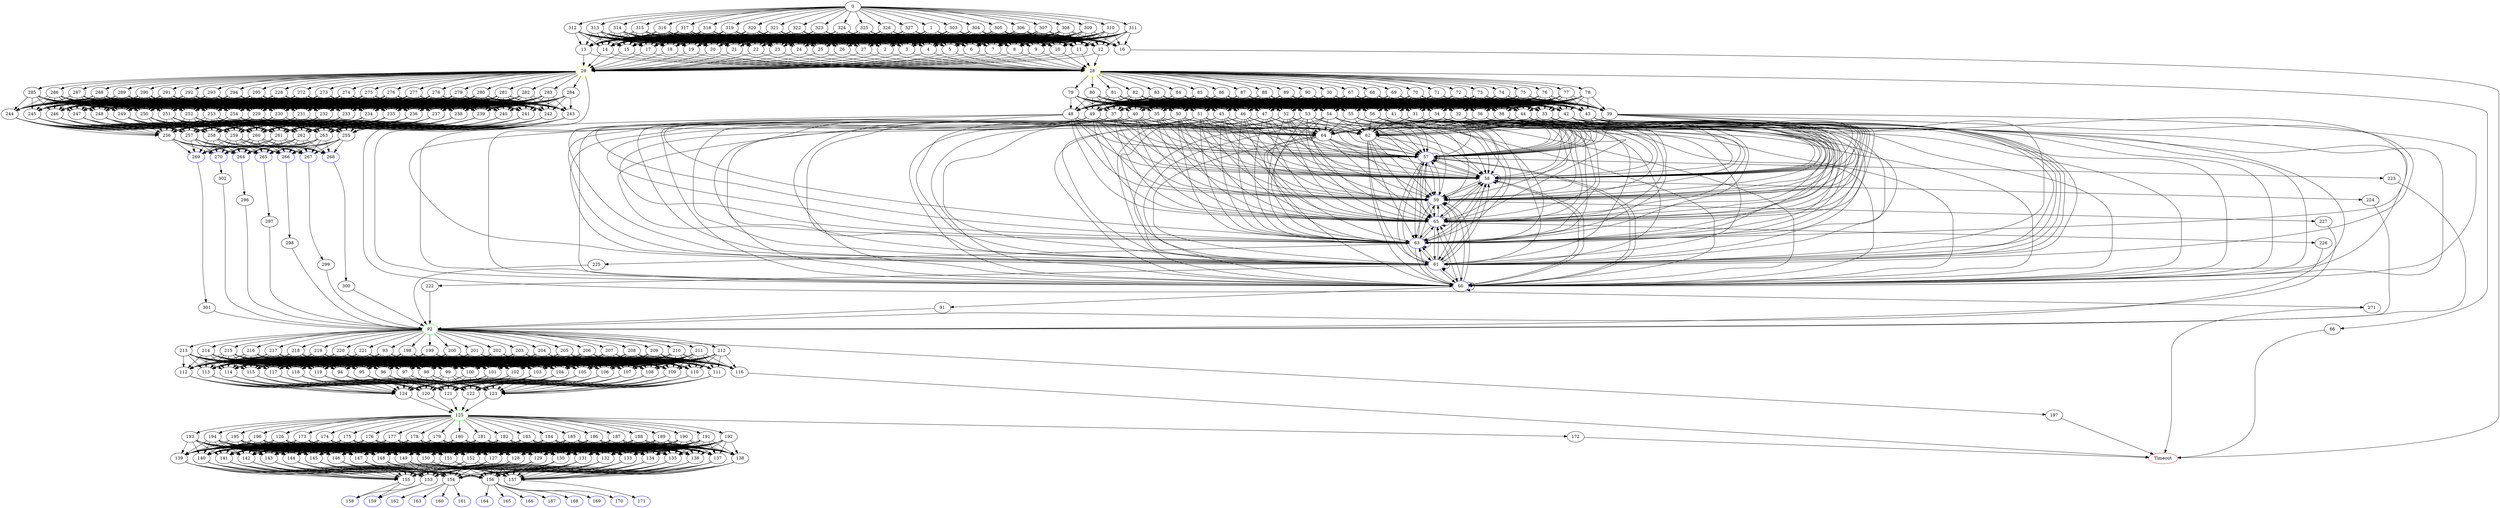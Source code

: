 digraph G {
	0 -> 1;
	0 -> 303;
	0 -> 304;
	0 -> 305;
	0 -> 306;
	0 -> 307;
	0 -> 308;
	0 -> 309;
	0 -> 310;
	0 -> 311;
	0 -> 312;
	0 -> 313;
	0 -> 314;
	0 -> 315;
	0 -> 316;
	0 -> 317;
	0 -> 318;
	0 -> 319;
	0 -> 320;
	0 -> 321;
	0 -> 322;
	0 -> 323;
	0 -> 324;
	0 -> 325;
	0 -> 326;
	0 -> 327;
	1 -> 2;
	1 -> 3;
	1 -> 4;
	1 -> 5;
	1 -> 6;
	1 -> 7;
	1 -> 8;
	1 -> 9;
	1 -> 10;
	1 -> 11;
	1 -> 12;
	1 -> 13;
	1 -> 14;
	1 -> 15;
	1 -> 16;
	1 -> 17;
	1 -> 18;
	1 -> 19;
	1 -> 20;
	1 -> 21;
	1 -> 22;
	1 -> 23;
	1 -> 24;
	1 -> 25;
	1 -> 26;
	1 -> 27;
	2 -> "28";
28 [color=yellow];
	2 -> "29";
29 [color=yellow];
	3 -> "28";
28 [color=yellow];
	3 -> "29";
29 [color=yellow];
	4 -> "28";
28 [color=yellow];
	4 -> "29";
29 [color=yellow];
	5 -> "28";
28 [color=yellow];
	5 -> "29";
29 [color=yellow];
	6 -> "28";
28 [color=yellow];
	6 -> "29";
29 [color=yellow];
	7 -> "28";
28 [color=yellow];
	7 -> "29";
29 [color=yellow];
	8 -> "28";
28 [color=yellow];
	8 -> "29";
29 [color=yellow];
	9 -> "28";
28 [color=yellow];
	9 -> "29";
29 [color=yellow];
	10 -> "28";
28 [color=yellow];
	10 -> "29";
29 [color=yellow];
	11 -> "28";
28 [color=yellow];
	11 -> "29";
29 [color=yellow];
	12 -> "28";
28 [color=yellow];
	12 -> "29";
29 [color=yellow];
	13 -> "28";
28 [color=yellow];
	13 -> "29";
29 [color=yellow];
	14 -> "28";
28 [color=yellow];
	14 -> "29";
29 [color=yellow];
	15 -> "28";
28 [color=yellow];
	15 -> "29";
29 [color=yellow];
	16 -> "Timeout";
Timeout [color=red];
	17 -> "28";
28 [color=yellow];
	17 -> "29";
29 [color=yellow];
	18 -> "28";
28 [color=yellow];
	18 -> "29";
29 [color=yellow];
	19 -> "28";
28 [color=yellow];
	19 -> "29";
29 [color=yellow];
	20 -> "28";
28 [color=yellow];
	20 -> "29";
29 [color=yellow];
	21 -> "28";
28 [color=yellow];
	21 -> "29";
29 [color=yellow];
	22 -> "28";
28 [color=yellow];
	22 -> "29";
29 [color=yellow];
	23 -> "28";
28 [color=yellow];
	23 -> "29";
29 [color=yellow];
	24 -> "28";
28 [color=yellow];
	24 -> "29";
29 [color=yellow];
	25 -> "28";
28 [color=yellow];
	25 -> "29";
29 [color=yellow];
	26 -> "28";
28 [color=yellow];
	26 -> "29";
29 [color=yellow];
	27 -> "28";
28 [color=yellow];
	27 -> "29";
29 [color=yellow];
	28 -> 30;
	28 -> 66;
	28 -> 67;
	28 -> 68;
	28 -> 69;
	28 -> 70;
	28 -> 71;
	28 -> 72;
	28 -> 73;
	28 -> 74;
	28 -> 75;
	28 -> 76;
	28 -> 77;
	28 -> 78;
	28 -> 79;
	28 -> 80;
	28 -> 81;
	28 -> 82;
	28 -> 83;
	28 -> 84;
	28 -> 85;
	28 -> 86;
	28 -> 87;
	28 -> 88;
	28 -> 89;
	28 -> 90;
	29 -> 228;
	29 -> 271;
	29 -> 272;
	29 -> 273;
	29 -> 274;
	29 -> 275;
	29 -> 276;
	29 -> 277;
	29 -> 278;
	29 -> 279;
	29 -> 280;
	29 -> 281;
	29 -> 282;
	29 -> 283;
	29 -> 284;
	29 -> 285;
	29 -> 286;
	29 -> 287;
	29 -> 288;
	29 -> 289;
	29 -> 290;
	29 -> 291;
	29 -> 292;
	29 -> 293;
	29 -> 294;
	29 -> 295;
	30 -> 31;
	30 -> 32;
	30 -> 33;
	30 -> 34;
	30 -> 35;
	30 -> 36;
	30 -> 37;
	30 -> 38;
	30 -> 39;
	30 -> 40;
	30 -> 41;
	30 -> 42;
	30 -> 43;
	30 -> 44;
	30 -> 45;
	30 -> 46;
	30 -> 47;
	30 -> 48;
	30 -> 49;
	30 -> 50;
	30 -> 51;
	30 -> 52;
	30 -> 53;
	30 -> 54;
	30 -> 55;
	30 -> 56;
	31 -> "57";
57 [color=blue];
	31 -> "58";
58 [color=blue];
	31 -> "59";
59 [color=blue];
	31 -> "60";
60 [color=blue];
	31 -> "61";
61 [color=blue];
	31 -> 62;
	31 -> "63";
63 [color=blue];
	31 -> 64;
	31 -> "65";
65 [color=blue];
	32 -> "57";
57 [color=blue];
	32 -> "58";
58 [color=blue];
	32 -> "59";
59 [color=blue];
	32 -> "60";
60 [color=blue];
	32 -> "61";
61 [color=blue];
	32 -> 62;
	32 -> "63";
63 [color=blue];
	32 -> 64;
	32 -> "65";
65 [color=blue];
	33 -> "57";
57 [color=blue];
	33 -> "58";
58 [color=blue];
	33 -> "59";
59 [color=blue];
	33 -> "60";
60 [color=blue];
	33 -> "61";
61 [color=blue];
	33 -> 62;
	33 -> "63";
63 [color=blue];
	33 -> 64;
	33 -> "65";
65 [color=blue];
	34 -> "57";
57 [color=blue];
	34 -> "58";
58 [color=blue];
	34 -> "59";
59 [color=blue];
	34 -> "60";
60 [color=blue];
	34 -> "61";
61 [color=blue];
	34 -> 62;
	34 -> "63";
63 [color=blue];
	34 -> 64;
	34 -> "65";
65 [color=blue];
	35 -> "57";
57 [color=blue];
	35 -> "58";
58 [color=blue];
	35 -> "59";
59 [color=blue];
	35 -> "60";
60 [color=blue];
	35 -> "61";
61 [color=blue];
	35 -> 62;
	35 -> "63";
63 [color=blue];
	35 -> 64;
	35 -> "65";
65 [color=blue];
	36 -> "57";
57 [color=blue];
	36 -> "58";
58 [color=blue];
	36 -> "59";
59 [color=blue];
	36 -> "60";
60 [color=blue];
	36 -> "61";
61 [color=blue];
	36 -> 62;
	36 -> "63";
63 [color=blue];
	36 -> 64;
	36 -> "65";
65 [color=blue];
	37 -> "57";
57 [color=blue];
	37 -> "58";
58 [color=blue];
	37 -> "59";
59 [color=blue];
	37 -> "60";
60 [color=blue];
	37 -> "61";
61 [color=blue];
	37 -> 62;
	37 -> "63";
63 [color=blue];
	37 -> 64;
	37 -> "65";
65 [color=blue];
	38 -> "57";
57 [color=blue];
	38 -> "58";
58 [color=blue];
	38 -> "59";
59 [color=blue];
	38 -> "60";
60 [color=blue];
	38 -> "61";
61 [color=blue];
	38 -> 62;
	38 -> "63";
63 [color=blue];
	38 -> 64;
	38 -> "65";
65 [color=blue];
	39 -> "57";
57 [color=blue];
	39 -> "58";
58 [color=blue];
	39 -> "59";
59 [color=blue];
	39 -> "60";
60 [color=blue];
	39 -> "61";
61 [color=blue];
	39 -> 62;
	39 -> "63";
63 [color=blue];
	39 -> 64;
	39 -> "65";
65 [color=blue];
	40 -> "57";
57 [color=blue];
	40 -> "58";
58 [color=blue];
	40 -> "59";
59 [color=blue];
	40 -> "60";
60 [color=blue];
	40 -> "61";
61 [color=blue];
	40 -> 62;
	40 -> "63";
63 [color=blue];
	40 -> 64;
	40 -> "65";
65 [color=blue];
	41 -> "57";
57 [color=blue];
	41 -> "58";
58 [color=blue];
	41 -> "59";
59 [color=blue];
	41 -> "60";
60 [color=blue];
	41 -> "61";
61 [color=blue];
	41 -> 62;
	41 -> "63";
63 [color=blue];
	41 -> 64;
	41 -> "65";
65 [color=blue];
	42 -> "57";
57 [color=blue];
	42 -> "58";
58 [color=blue];
	42 -> "59";
59 [color=blue];
	42 -> "60";
60 [color=blue];
	42 -> "61";
61 [color=blue];
	42 -> 62;
	42 -> "63";
63 [color=blue];
	42 -> 64;
	42 -> "65";
65 [color=blue];
	43 -> "57";
57 [color=blue];
	43 -> "58";
58 [color=blue];
	43 -> "59";
59 [color=blue];
	43 -> "60";
60 [color=blue];
	43 -> "61";
61 [color=blue];
	43 -> "63";
63 [color=blue];
	43 -> "65";
65 [color=blue];
	44 -> "57";
57 [color=blue];
	44 -> "58";
58 [color=blue];
	44 -> "59";
59 [color=blue];
	44 -> "60";
60 [color=blue];
	44 -> "61";
61 [color=blue];
	44 -> 62;
	44 -> "63";
63 [color=blue];
	44 -> 64;
	44 -> "65";
65 [color=blue];
	45 -> "57";
57 [color=blue];
	45 -> "58";
58 [color=blue];
	45 -> "59";
59 [color=blue];
	45 -> "60";
60 [color=blue];
	45 -> "61";
61 [color=blue];
	45 -> 62;
	45 -> "63";
63 [color=blue];
	45 -> 64;
	45 -> "65";
65 [color=blue];
	46 -> "57";
57 [color=blue];
	46 -> "58";
58 [color=blue];
	46 -> "59";
59 [color=blue];
	46 -> "60";
60 [color=blue];
	46 -> "61";
61 [color=blue];
	46 -> 62;
	46 -> "63";
63 [color=blue];
	46 -> 64;
	46 -> "65";
65 [color=blue];
	47 -> "57";
57 [color=blue];
	47 -> "58";
58 [color=blue];
	47 -> "59";
59 [color=blue];
	47 -> "60";
60 [color=blue];
	47 -> "61";
61 [color=blue];
	47 -> 62;
	47 -> "63";
63 [color=blue];
	47 -> 64;
	47 -> "65";
65 [color=blue];
	48 -> "57";
57 [color=blue];
	48 -> "58";
58 [color=blue];
	48 -> "59";
59 [color=blue];
	48 -> "60";
60 [color=blue];
	48 -> "61";
61 [color=blue];
	48 -> 62;
	48 -> "63";
63 [color=blue];
	48 -> 64;
	48 -> "65";
65 [color=blue];
	49 -> "57";
57 [color=blue];
	49 -> "58";
58 [color=blue];
	49 -> "59";
59 [color=blue];
	49 -> "60";
60 [color=blue];
	49 -> "61";
61 [color=blue];
	49 -> 62;
	49 -> "63";
63 [color=blue];
	49 -> 64;
	49 -> "65";
65 [color=blue];
	50 -> "57";
57 [color=blue];
	50 -> "58";
58 [color=blue];
	50 -> "59";
59 [color=blue];
	50 -> "60";
60 [color=blue];
	50 -> "61";
61 [color=blue];
	50 -> 62;
	50 -> "63";
63 [color=blue];
	50 -> 64;
	50 -> "65";
65 [color=blue];
	51 -> "57";
57 [color=blue];
	51 -> "58";
58 [color=blue];
	51 -> "59";
59 [color=blue];
	51 -> "60";
60 [color=blue];
	51 -> "61";
61 [color=blue];
	51 -> 62;
	51 -> "63";
63 [color=blue];
	51 -> 64;
	51 -> "65";
65 [color=blue];
	52 -> "57";
57 [color=blue];
	52 -> "58";
58 [color=blue];
	52 -> "59";
59 [color=blue];
	52 -> "60";
60 [color=blue];
	52 -> "61";
61 [color=blue];
	52 -> 62;
	52 -> "63";
63 [color=blue];
	52 -> 64;
	52 -> "65";
65 [color=blue];
	53 -> "57";
57 [color=blue];
	53 -> "58";
58 [color=blue];
	53 -> "59";
59 [color=blue];
	53 -> "60";
60 [color=blue];
	53 -> "61";
61 [color=blue];
	53 -> 62;
	53 -> "63";
63 [color=blue];
	53 -> 64;
	53 -> "65";
65 [color=blue];
	54 -> "57";
57 [color=blue];
	54 -> "58";
58 [color=blue];
	54 -> "59";
59 [color=blue];
	54 -> "60";
60 [color=blue];
	54 -> "61";
61 [color=blue];
	54 -> 62;
	54 -> "63";
63 [color=blue];
	54 -> 64;
	54 -> "65";
65 [color=blue];
	55 -> "57";
57 [color=blue];
	55 -> "58";
58 [color=blue];
	55 -> "59";
59 [color=blue];
	55 -> "60";
60 [color=blue];
	55 -> "61";
61 [color=blue];
	55 -> 62;
	55 -> "63";
63 [color=blue];
	55 -> 64;
	55 -> "65";
65 [color=blue];
	56 -> "57";
57 [color=blue];
	56 -> "58";
58 [color=blue];
	56 -> "59";
59 [color=blue];
	56 -> "60";
60 [color=blue];
	56 -> "61";
61 [color=blue];
	56 -> 62;
	56 -> "63";
63 [color=blue];
	56 -> 64;
	56 -> "65";
65 [color=blue];
	57 -> "57";
57 [color=blue];
	57 -> "58";
58 [color=blue];
	57 -> "59";
59 [color=blue];
	57 -> "60";
60 [color=blue];
	57 -> "61";
61 [color=blue];
	57 -> "63";
63 [color=blue];
	57 -> "65";
65 [color=blue];
	57 -> 223;
	58 -> "57";
57 [color=blue];
	58 -> "58";
58 [color=blue];
	58 -> "59";
59 [color=blue];
	58 -> "60";
60 [color=blue];
	58 -> "61";
61 [color=blue];
	58 -> "63";
63 [color=blue];
	58 -> "65";
65 [color=blue];
	58 -> 224;
	59 -> "57";
57 [color=blue];
	59 -> "58";
58 [color=blue];
	59 -> "59";
59 [color=blue];
	59 -> "60";
60 [color=blue];
	59 -> "61";
61 [color=blue];
	59 -> "63";
63 [color=blue];
	59 -> "65";
65 [color=blue];
	59 -> 227;
	60 -> "57";
57 [color=blue];
	60 -> "58";
58 [color=blue];
	60 -> "59";
59 [color=blue];
	60 -> "60";
60 [color=blue];
	60 -> "61";
61 [color=blue];
	60 -> "63";
63 [color=blue];
	60 -> "65";
65 [color=blue];
	60 -> 91;
	61 -> "57";
57 [color=blue];
	61 -> "58";
58 [color=blue];
	61 -> "59";
59 [color=blue];
	61 -> "60";
60 [color=blue];
	61 -> "61";
61 [color=blue];
	61 -> "63";
63 [color=blue];
	61 -> "65";
65 [color=blue];
	61 -> 222;
	62 -> "57";
57 [color=blue];
	62 -> "58";
58 [color=blue];
	62 -> "59";
59 [color=blue];
	62 -> "60";
60 [color=blue];
	62 -> "61";
61 [color=blue];
	62 -> "63";
63 [color=blue];
	62 -> "65";
65 [color=blue];
	63 -> "57";
57 [color=blue];
	63 -> "58";
58 [color=blue];
	63 -> "59";
59 [color=blue];
	63 -> "60";
60 [color=blue];
	63 -> "61";
61 [color=blue];
	63 -> "63";
63 [color=blue];
	63 -> "65";
65 [color=blue];
	63 -> 225;
	64 -> "57";
57 [color=blue];
	64 -> "58";
58 [color=blue];
	64 -> "59";
59 [color=blue];
	64 -> "60";
60 [color=blue];
	64 -> "61";
61 [color=blue];
	64 -> "63";
63 [color=blue];
	64 -> "65";
65 [color=blue];
	65 -> "57";
57 [color=blue];
	65 -> "58";
58 [color=blue];
	65 -> "59";
59 [color=blue];
	65 -> "60";
60 [color=blue];
	65 -> "61";
61 [color=blue];
	65 -> "63";
63 [color=blue];
	65 -> "65";
65 [color=blue];
	65 -> 226;
	66 -> "Timeout";
Timeout [color=red];
	67 -> 31;
	67 -> 32;
	67 -> 33;
	67 -> 34;
	67 -> 35;
	67 -> 36;
	67 -> 37;
	67 -> 38;
	67 -> 39;
	67 -> 40;
	67 -> 41;
	67 -> 42;
	67 -> 43;
	67 -> 44;
	67 -> 45;
	67 -> 46;
	67 -> 47;
	67 -> 48;
	67 -> 49;
	67 -> 50;
	67 -> 51;
	67 -> 52;
	67 -> 53;
	67 -> 54;
	67 -> 55;
	67 -> 56;
	68 -> 31;
	68 -> 32;
	68 -> 33;
	68 -> 34;
	68 -> 35;
	68 -> 36;
	68 -> 37;
	68 -> 38;
	68 -> 39;
	68 -> 40;
	68 -> 41;
	68 -> 42;
	68 -> 43;
	68 -> 44;
	68 -> 45;
	68 -> 46;
	68 -> 47;
	68 -> 48;
	68 -> 49;
	68 -> 50;
	68 -> 51;
	68 -> 52;
	68 -> 53;
	68 -> 54;
	68 -> 55;
	68 -> 56;
	69 -> 31;
	69 -> 32;
	69 -> 33;
	69 -> 34;
	69 -> 35;
	69 -> 36;
	69 -> 37;
	69 -> 38;
	69 -> 39;
	69 -> 40;
	69 -> 41;
	69 -> 42;
	69 -> 43;
	69 -> 44;
	69 -> 45;
	69 -> 46;
	69 -> 47;
	69 -> 48;
	69 -> 49;
	69 -> 50;
	69 -> 51;
	69 -> 52;
	69 -> 53;
	69 -> 54;
	69 -> 55;
	69 -> 56;
	70 -> 31;
	70 -> 32;
	70 -> 33;
	70 -> 34;
	70 -> 35;
	70 -> 36;
	70 -> 37;
	70 -> 38;
	70 -> 39;
	70 -> 40;
	70 -> 41;
	70 -> 42;
	70 -> 43;
	70 -> 44;
	70 -> 45;
	70 -> 46;
	70 -> 47;
	70 -> 48;
	70 -> 49;
	70 -> 50;
	70 -> 51;
	70 -> 52;
	70 -> 53;
	70 -> 54;
	70 -> 55;
	70 -> 56;
	71 -> 31;
	71 -> 32;
	71 -> 33;
	71 -> 34;
	71 -> 35;
	71 -> 36;
	71 -> 37;
	71 -> 38;
	71 -> 39;
	71 -> 40;
	71 -> 41;
	71 -> 42;
	71 -> 43;
	71 -> 44;
	71 -> 45;
	71 -> 46;
	71 -> 47;
	71 -> 48;
	71 -> 49;
	71 -> 50;
	71 -> 51;
	71 -> 52;
	71 -> 53;
	71 -> 54;
	71 -> 55;
	71 -> 56;
	72 -> 31;
	72 -> 32;
	72 -> 33;
	72 -> 34;
	72 -> 35;
	72 -> 36;
	72 -> 37;
	72 -> 38;
	72 -> 39;
	72 -> 40;
	72 -> 41;
	72 -> 42;
	72 -> 43;
	72 -> 44;
	72 -> 45;
	72 -> 46;
	72 -> 47;
	72 -> 48;
	72 -> 49;
	72 -> 50;
	72 -> 51;
	72 -> 52;
	72 -> 53;
	72 -> 54;
	72 -> 55;
	72 -> 56;
	73 -> 31;
	73 -> 32;
	73 -> 33;
	73 -> 34;
	73 -> 35;
	73 -> 36;
	73 -> 37;
	73 -> 38;
	73 -> 39;
	73 -> 40;
	73 -> 41;
	73 -> 42;
	73 -> 43;
	73 -> 44;
	73 -> 45;
	73 -> 46;
	73 -> 47;
	73 -> 48;
	73 -> 49;
	73 -> 50;
	73 -> 51;
	73 -> 52;
	73 -> 53;
	73 -> 54;
	73 -> 55;
	73 -> 56;
	74 -> 31;
	74 -> 32;
	74 -> 33;
	74 -> 34;
	74 -> 35;
	74 -> 36;
	74 -> 37;
	74 -> 38;
	74 -> 39;
	74 -> 40;
	74 -> 41;
	74 -> 42;
	74 -> 43;
	74 -> 44;
	74 -> 45;
	74 -> 46;
	74 -> 47;
	74 -> 48;
	74 -> 49;
	74 -> 50;
	74 -> 51;
	74 -> 52;
	74 -> 53;
	74 -> 54;
	74 -> 55;
	74 -> 56;
	75 -> 31;
	75 -> 32;
	75 -> 33;
	75 -> 34;
	75 -> 35;
	75 -> 36;
	75 -> 37;
	75 -> 38;
	75 -> 39;
	75 -> 40;
	75 -> 41;
	75 -> 42;
	75 -> 43;
	75 -> 44;
	75 -> 45;
	75 -> 46;
	75 -> 47;
	75 -> 48;
	75 -> 49;
	75 -> 50;
	75 -> 51;
	75 -> 52;
	75 -> 53;
	75 -> 54;
	75 -> 55;
	75 -> 56;
	76 -> 31;
	76 -> 32;
	76 -> 33;
	76 -> 34;
	76 -> 35;
	76 -> 36;
	76 -> 37;
	76 -> 38;
	76 -> 39;
	76 -> 40;
	76 -> 41;
	76 -> 42;
	76 -> 43;
	76 -> 44;
	76 -> 45;
	76 -> 46;
	76 -> 47;
	76 -> 48;
	76 -> 49;
	76 -> 50;
	76 -> 51;
	76 -> 52;
	76 -> 53;
	76 -> 54;
	76 -> 55;
	76 -> 56;
	77 -> 31;
	77 -> 32;
	77 -> 33;
	77 -> 34;
	77 -> 35;
	77 -> 36;
	77 -> 37;
	77 -> 38;
	77 -> 39;
	77 -> 40;
	77 -> 41;
	77 -> 42;
	77 -> 43;
	77 -> 44;
	77 -> 45;
	77 -> 46;
	77 -> 47;
	77 -> 48;
	77 -> 49;
	77 -> 50;
	77 -> 51;
	77 -> 52;
	77 -> 53;
	77 -> 54;
	77 -> 55;
	77 -> 56;
	78 -> 31;
	78 -> 32;
	78 -> 33;
	78 -> 34;
	78 -> 35;
	78 -> 36;
	78 -> 37;
	78 -> 38;
	78 -> 39;
	78 -> 40;
	78 -> 41;
	78 -> 42;
	78 -> 43;
	78 -> 44;
	78 -> 45;
	78 -> 46;
	78 -> 47;
	78 -> 48;
	78 -> 49;
	78 -> 50;
	78 -> 51;
	78 -> 52;
	78 -> 53;
	78 -> 54;
	78 -> 55;
	78 -> 56;
	79 -> 31;
	79 -> 32;
	79 -> 33;
	79 -> 34;
	79 -> 35;
	79 -> 36;
	79 -> 37;
	79 -> 38;
	79 -> 39;
	79 -> 40;
	79 -> 41;
	79 -> 42;
	79 -> 43;
	79 -> 44;
	79 -> 45;
	79 -> 46;
	79 -> 47;
	79 -> 48;
	79 -> 49;
	79 -> 50;
	79 -> 51;
	79 -> 52;
	79 -> 53;
	79 -> 54;
	79 -> 55;
	79 -> 56;
	80 -> 31;
	80 -> 32;
	80 -> 33;
	80 -> 34;
	80 -> 35;
	80 -> 36;
	80 -> 37;
	80 -> 38;
	80 -> 39;
	80 -> 40;
	80 -> 41;
	80 -> 42;
	80 -> 43;
	80 -> 44;
	80 -> 45;
	80 -> 46;
	80 -> 47;
	80 -> 48;
	80 -> 49;
	80 -> 50;
	80 -> 51;
	80 -> 52;
	80 -> 53;
	80 -> 54;
	80 -> 55;
	80 -> 56;
	81 -> 31;
	81 -> 32;
	81 -> 33;
	81 -> 34;
	81 -> 35;
	81 -> 36;
	81 -> 37;
	81 -> 38;
	81 -> 39;
	81 -> 40;
	81 -> 41;
	81 -> 42;
	81 -> 43;
	81 -> 44;
	81 -> 45;
	81 -> 46;
	81 -> 47;
	81 -> 48;
	81 -> 49;
	81 -> 50;
	81 -> 51;
	81 -> 52;
	81 -> 53;
	81 -> 54;
	81 -> 55;
	81 -> 56;
	82 -> 31;
	82 -> 32;
	82 -> 33;
	82 -> 34;
	82 -> 35;
	82 -> 36;
	82 -> 37;
	82 -> 38;
	82 -> 39;
	82 -> 40;
	82 -> 41;
	82 -> 42;
	82 -> 43;
	82 -> 44;
	82 -> 45;
	82 -> 46;
	82 -> 47;
	82 -> 48;
	82 -> 49;
	82 -> 50;
	82 -> 51;
	82 -> 52;
	82 -> 53;
	82 -> 54;
	82 -> 55;
	82 -> 56;
	83 -> 31;
	83 -> 32;
	83 -> 33;
	83 -> 34;
	83 -> 35;
	83 -> 36;
	83 -> 37;
	83 -> 38;
	83 -> 39;
	83 -> 40;
	83 -> 41;
	83 -> 42;
	83 -> 43;
	83 -> 44;
	83 -> 45;
	83 -> 46;
	83 -> 47;
	83 -> 48;
	83 -> 49;
	83 -> 50;
	83 -> 51;
	83 -> 52;
	83 -> 53;
	83 -> 54;
	83 -> 55;
	83 -> 56;
	84 -> 31;
	84 -> 32;
	84 -> 33;
	84 -> 34;
	84 -> 35;
	84 -> 36;
	84 -> 37;
	84 -> 38;
	84 -> 39;
	84 -> 40;
	84 -> 41;
	84 -> 42;
	84 -> 43;
	84 -> 44;
	84 -> 45;
	84 -> 46;
	84 -> 47;
	84 -> 48;
	84 -> 49;
	84 -> 50;
	84 -> 51;
	84 -> 52;
	84 -> 53;
	84 -> 54;
	84 -> 55;
	84 -> 56;
	85 -> 31;
	85 -> 32;
	85 -> 33;
	85 -> 34;
	85 -> 35;
	85 -> 36;
	85 -> 37;
	85 -> 38;
	85 -> 39;
	85 -> 40;
	85 -> 41;
	85 -> 42;
	85 -> 43;
	85 -> 44;
	85 -> 45;
	85 -> 46;
	85 -> 47;
	85 -> 48;
	85 -> 49;
	85 -> 50;
	85 -> 51;
	85 -> 52;
	85 -> 53;
	85 -> 54;
	85 -> 55;
	85 -> 56;
	86 -> 31;
	86 -> 32;
	86 -> 33;
	86 -> 34;
	86 -> 35;
	86 -> 36;
	86 -> 37;
	86 -> 38;
	86 -> 39;
	86 -> 40;
	86 -> 41;
	86 -> 42;
	86 -> 43;
	86 -> 44;
	86 -> 45;
	86 -> 46;
	86 -> 47;
	86 -> 48;
	86 -> 49;
	86 -> 50;
	86 -> 51;
	86 -> 52;
	86 -> 53;
	86 -> 54;
	86 -> 55;
	86 -> 56;
	87 -> 31;
	87 -> 32;
	87 -> 33;
	87 -> 34;
	87 -> 35;
	87 -> 36;
	87 -> 37;
	87 -> 38;
	87 -> 39;
	87 -> 40;
	87 -> 41;
	87 -> 42;
	87 -> 43;
	87 -> 44;
	87 -> 45;
	87 -> 46;
	87 -> 47;
	87 -> 48;
	87 -> 49;
	87 -> 50;
	87 -> 51;
	87 -> 52;
	87 -> 53;
	87 -> 54;
	87 -> 55;
	87 -> 56;
	88 -> 31;
	88 -> 32;
	88 -> 33;
	88 -> 34;
	88 -> 35;
	88 -> 36;
	88 -> 37;
	88 -> 38;
	88 -> 39;
	88 -> 40;
	88 -> 41;
	88 -> 42;
	88 -> 43;
	88 -> 44;
	88 -> 45;
	88 -> 46;
	88 -> 47;
	88 -> 48;
	88 -> 49;
	88 -> 50;
	88 -> 51;
	88 -> 52;
	88 -> 53;
	88 -> 54;
	88 -> 55;
	88 -> 56;
	89 -> 31;
	89 -> 32;
	89 -> 33;
	89 -> 34;
	89 -> 35;
	89 -> 36;
	89 -> 37;
	89 -> 38;
	89 -> 39;
	89 -> 40;
	89 -> 41;
	89 -> 42;
	89 -> 43;
	89 -> 44;
	89 -> 45;
	89 -> 46;
	89 -> 47;
	89 -> 48;
	89 -> 49;
	89 -> 50;
	89 -> 51;
	89 -> 52;
	89 -> 53;
	89 -> 54;
	89 -> 55;
	89 -> 56;
	90 -> 31;
	90 -> 32;
	90 -> 33;
	90 -> 34;
	90 -> 35;
	90 -> 36;
	90 -> 37;
	90 -> 38;
	90 -> 39;
	90 -> 40;
	90 -> 41;
	90 -> 42;
	90 -> 43;
	90 -> 44;
	90 -> 45;
	90 -> 46;
	90 -> 47;
	90 -> 48;
	90 -> 49;
	90 -> 50;
	90 -> 51;
	90 -> 52;
	90 -> 53;
	90 -> 54;
	90 -> 55;
	90 -> 56;
	91 -> "92";
92 [color=green];
	92 -> 93;
	92 -> 197;
	92 -> 198;
	92 -> 199;
	92 -> 200;
	92 -> 201;
	92 -> 202;
	92 -> 203;
	92 -> 204;
	92 -> 205;
	92 -> 206;
	92 -> 207;
	92 -> 208;
	92 -> 209;
	92 -> 210;
	92 -> 211;
	92 -> 212;
	92 -> 213;
	92 -> 214;
	92 -> 215;
	92 -> 216;
	92 -> 217;
	92 -> 218;
	92 -> 219;
	92 -> 220;
	92 -> 221;
	93 -> 94;
	93 -> 95;
	93 -> 96;
	93 -> 97;
	93 -> 98;
	93 -> 99;
	93 -> 100;
	93 -> 101;
	93 -> 102;
	93 -> 103;
	93 -> 104;
	93 -> 105;
	93 -> 106;
	93 -> 107;
	93 -> 108;
	93 -> 109;
	93 -> 110;
	93 -> 111;
	93 -> 112;
	93 -> 113;
	93 -> 114;
	93 -> 115;
	93 -> 116;
	93 -> 117;
	93 -> 118;
	93 -> 119;
	94 -> 120;
	94 -> 121;
	94 -> 122;
	94 -> 123;
	94 -> 124;
	95 -> 120;
	95 -> 121;
	95 -> 122;
	95 -> 123;
	95 -> 124;
	96 -> 120;
	96 -> 121;
	96 -> 122;
	96 -> 123;
	96 -> 124;
	97 -> 120;
	97 -> 121;
	97 -> 122;
	97 -> 123;
	97 -> 124;
	98 -> 120;
	98 -> 121;
	98 -> 122;
	98 -> 123;
	98 -> 124;
	99 -> 120;
	99 -> 121;
	99 -> 122;
	99 -> 123;
	99 -> 124;
	100 -> 120;
	100 -> 121;
	100 -> 122;
	100 -> 123;
	100 -> 124;
	101 -> 120;
	101 -> 121;
	101 -> 122;
	101 -> 123;
	101 -> 124;
	102 -> 120;
	102 -> 121;
	102 -> 122;
	102 -> 123;
	102 -> 124;
	103 -> 120;
	103 -> 121;
	103 -> 122;
	103 -> 123;
	103 -> 124;
	104 -> 120;
	104 -> 121;
	104 -> 122;
	104 -> 123;
	104 -> 124;
	105 -> 120;
	105 -> 121;
	105 -> 122;
	105 -> 123;
	105 -> 124;
	106 -> 120;
	106 -> 121;
	106 -> 122;
	106 -> 123;
	106 -> 124;
	107 -> 120;
	107 -> 121;
	107 -> 122;
	107 -> 123;
	107 -> 124;
	108 -> 120;
	108 -> 121;
	108 -> 122;
	108 -> 123;
	108 -> 124;
	109 -> 120;
	109 -> 121;
	109 -> 122;
	109 -> 123;
	109 -> 124;
	110 -> 120;
	110 -> 121;
	110 -> 122;
	110 -> 123;
	110 -> 124;
	111 -> 120;
	111 -> 121;
	111 -> 122;
	111 -> 123;
	111 -> 124;
	112 -> 120;
	112 -> 121;
	112 -> 122;
	112 -> 123;
	112 -> 124;
	113 -> 120;
	113 -> 121;
	113 -> 122;
	113 -> 123;
	113 -> 124;
	114 -> 120;
	114 -> 121;
	114 -> 122;
	114 -> 123;
	114 -> 124;
	115 -> 120;
	115 -> 121;
	115 -> 122;
	115 -> 123;
	115 -> 124;
	116 -> "Timeout";
Timeout [color=red];
	117 -> 120;
	117 -> 121;
	117 -> 122;
	117 -> 123;
	117 -> 124;
	118 -> 120;
	118 -> 121;
	118 -> 122;
	118 -> 123;
	118 -> 124;
	119 -> 120;
	119 -> 121;
	119 -> 122;
	119 -> 123;
	119 -> 124;
	120 -> "125";
125 [color=green];
	121 -> "125";
125 [color=green];
	122 -> "125";
125 [color=green];
	123 -> "125";
125 [color=green];
	124 -> "125";
125 [color=green];
	125 -> 126;
	125 -> 172;
	125 -> 173;
	125 -> 174;
	125 -> 175;
	125 -> 176;
	125 -> 177;
	125 -> 178;
	125 -> 179;
	125 -> 180;
	125 -> 181;
	125 -> 182;
	125 -> 183;
	125 -> 184;
	125 -> 185;
	125 -> 186;
	125 -> 187;
	125 -> 188;
	125 -> 189;
	125 -> 190;
	125 -> 191;
	125 -> 192;
	125 -> 193;
	125 -> 194;
	125 -> 195;
	125 -> 196;
	126 -> 127;
	126 -> 128;
	126 -> 129;
	126 -> 130;
	126 -> 131;
	126 -> 132;
	126 -> 133;
	126 -> 134;
	126 -> 135;
	126 -> 136;
	126 -> 137;
	126 -> 138;
	126 -> 139;
	126 -> 140;
	126 -> 141;
	126 -> 142;
	126 -> 143;
	126 -> 144;
	126 -> 145;
	126 -> 146;
	126 -> 147;
	126 -> 148;
	126 -> 149;
	126 -> 150;
	126 -> 151;
	126 -> 152;
	127 -> 153;
	127 -> 154;
	127 -> 155;
	127 -> 156;
	127 -> 157;
	128 -> 153;
	128 -> 154;
	128 -> 155;
	128 -> 156;
	128 -> 157;
	129 -> 153;
	129 -> 154;
	129 -> 155;
	129 -> 156;
	129 -> 157;
	130 -> 153;
	130 -> 154;
	130 -> 155;
	130 -> 156;
	130 -> 157;
	131 -> 153;
	131 -> 154;
	131 -> 155;
	131 -> 156;
	131 -> 157;
	132 -> 153;
	132 -> 154;
	132 -> 155;
	132 -> 156;
	132 -> 157;
	133 -> 153;
	133 -> 154;
	133 -> 155;
	133 -> 156;
	133 -> 157;
	134 -> 153;
	134 -> 154;
	134 -> 155;
	134 -> 156;
	134 -> 157;
	135 -> 153;
	135 -> 154;
	135 -> 155;
	135 -> 156;
	135 -> 157;
	136 -> 153;
	136 -> 154;
	136 -> 155;
	136 -> 156;
	136 -> 157;
	137 -> 153;
	137 -> 154;
	137 -> 155;
	137 -> 156;
	137 -> 157;
	138 -> 153;
	138 -> 154;
	138 -> 155;
	138 -> 156;
	138 -> 157;
	139 -> 153;
	139 -> 154;
	139 -> 155;
	139 -> 156;
	139 -> 157;
	140 -> 153;
	140 -> 154;
	140 -> 155;
	140 -> 156;
	140 -> 157;
	141 -> 153;
	141 -> 154;
	141 -> 155;
	141 -> 156;
	141 -> 157;
	142 -> 153;
	142 -> 154;
	142 -> 155;
	142 -> 156;
	142 -> 157;
	143 -> 153;
	143 -> 154;
	143 -> 155;
	143 -> 156;
	143 -> 157;
	144 -> 153;
	144 -> 154;
	144 -> 155;
	144 -> 156;
	144 -> 157;
	145 -> 153;
	145 -> 154;
	145 -> 155;
	145 -> 156;
	145 -> 157;
	146 -> 153;
	146 -> 154;
	146 -> 155;
	146 -> 156;
	146 -> 157;
	147 -> 153;
	147 -> 154;
	147 -> 155;
	147 -> 156;
	147 -> 157;
	148 -> 153;
	148 -> 154;
	148 -> 155;
	148 -> 156;
	148 -> 157;
	149 -> 153;
	149 -> 154;
	149 -> 155;
	149 -> 156;
	149 -> 157;
	150 -> 153;
	150 -> 154;
	150 -> 155;
	150 -> 156;
	150 -> 157;
	151 -> 153;
	151 -> 154;
	151 -> 155;
	151 -> 156;
	151 -> 157;
	152 -> 153;
	152 -> 154;
	152 -> 155;
	152 -> 156;
	152 -> 157;
	153 -> "158";
158 [color=blue];
	153 -> "159";
159 [color=blue];
	154 -> "160";
160 [color=blue];
	154 -> "161";
161 [color=blue];
	154 -> "162";
162 [color=blue];
	154 -> "163";
163 [color=blue];
	155 -> "158";
158 [color=blue];
	155 -> "159";
159 [color=blue];
	156 -> "164";
164 [color=blue];
	156 -> "165";
165 [color=blue];
	156 -> "166";
166 [color=blue];
	156 -> "167";
167 [color=blue];
	156 -> "168";
168 [color=blue];
	156 -> "169";
169 [color=blue];
	156 -> "170";
170 [color=blue];
	157 -> "171";
171 [color=blue];
	172 -> "Timeout";
Timeout [color=red];
	173 -> 127;
	173 -> 128;
	173 -> 129;
	173 -> 130;
	173 -> 131;
	173 -> 132;
	173 -> 133;
	173 -> 134;
	173 -> 135;
	173 -> 136;
	173 -> 137;
	173 -> 138;
	173 -> 139;
	173 -> 140;
	173 -> 141;
	173 -> 142;
	173 -> 143;
	173 -> 144;
	173 -> 145;
	173 -> 146;
	173 -> 147;
	173 -> 148;
	173 -> 149;
	173 -> 150;
	173 -> 151;
	173 -> 152;
	174 -> 127;
	174 -> 128;
	174 -> 129;
	174 -> 130;
	174 -> 131;
	174 -> 132;
	174 -> 133;
	174 -> 134;
	174 -> 135;
	174 -> 136;
	174 -> 137;
	174 -> 138;
	174 -> 139;
	174 -> 140;
	174 -> 141;
	174 -> 142;
	174 -> 143;
	174 -> 144;
	174 -> 145;
	174 -> 146;
	174 -> 147;
	174 -> 148;
	174 -> 149;
	174 -> 150;
	174 -> 151;
	174 -> 152;
	175 -> 127;
	175 -> 128;
	175 -> 129;
	175 -> 130;
	175 -> 131;
	175 -> 132;
	175 -> 133;
	175 -> 134;
	175 -> 135;
	175 -> 136;
	175 -> 137;
	175 -> 138;
	175 -> 139;
	175 -> 140;
	175 -> 141;
	175 -> 142;
	175 -> 143;
	175 -> 144;
	175 -> 145;
	175 -> 146;
	175 -> 147;
	175 -> 148;
	175 -> 149;
	175 -> 150;
	175 -> 151;
	175 -> 152;
	176 -> 127;
	176 -> 128;
	176 -> 129;
	176 -> 130;
	176 -> 131;
	176 -> 132;
	176 -> 133;
	176 -> 134;
	176 -> 135;
	176 -> 136;
	176 -> 137;
	176 -> 138;
	176 -> 139;
	176 -> 140;
	176 -> 141;
	176 -> 142;
	176 -> 143;
	176 -> 144;
	176 -> 145;
	176 -> 146;
	176 -> 147;
	176 -> 148;
	176 -> 149;
	176 -> 150;
	176 -> 151;
	176 -> 152;
	177 -> 127;
	177 -> 128;
	177 -> 129;
	177 -> 130;
	177 -> 131;
	177 -> 132;
	177 -> 133;
	177 -> 134;
	177 -> 135;
	177 -> 136;
	177 -> 137;
	177 -> 138;
	177 -> 139;
	177 -> 140;
	177 -> 141;
	177 -> 142;
	177 -> 143;
	177 -> 144;
	177 -> 145;
	177 -> 146;
	177 -> 147;
	177 -> 148;
	177 -> 149;
	177 -> 150;
	177 -> 151;
	177 -> 152;
	178 -> 127;
	178 -> 128;
	178 -> 129;
	178 -> 130;
	178 -> 131;
	178 -> 132;
	178 -> 133;
	178 -> 134;
	178 -> 135;
	178 -> 136;
	178 -> 137;
	178 -> 138;
	178 -> 139;
	178 -> 140;
	178 -> 141;
	178 -> 142;
	178 -> 143;
	178 -> 144;
	178 -> 145;
	178 -> 146;
	178 -> 147;
	178 -> 148;
	178 -> 149;
	178 -> 150;
	178 -> 151;
	178 -> 152;
	179 -> 127;
	179 -> 128;
	179 -> 129;
	179 -> 130;
	179 -> 131;
	179 -> 132;
	179 -> 133;
	179 -> 134;
	179 -> 135;
	179 -> 136;
	179 -> 137;
	179 -> 138;
	179 -> 139;
	179 -> 140;
	179 -> 141;
	179 -> 142;
	179 -> 143;
	179 -> 144;
	179 -> 145;
	179 -> 146;
	179 -> 147;
	179 -> 148;
	179 -> 149;
	179 -> 150;
	179 -> 151;
	179 -> 152;
	180 -> 127;
	180 -> 128;
	180 -> 129;
	180 -> 130;
	180 -> 131;
	180 -> 132;
	180 -> 133;
	180 -> 134;
	180 -> 135;
	180 -> 136;
	180 -> 137;
	180 -> 138;
	180 -> 139;
	180 -> 140;
	180 -> 141;
	180 -> 142;
	180 -> 143;
	180 -> 144;
	180 -> 145;
	180 -> 146;
	180 -> 147;
	180 -> 148;
	180 -> 149;
	180 -> 150;
	180 -> 151;
	180 -> 152;
	181 -> 127;
	181 -> 128;
	181 -> 129;
	181 -> 130;
	181 -> 131;
	181 -> 132;
	181 -> 133;
	181 -> 134;
	181 -> 135;
	181 -> 136;
	181 -> 137;
	181 -> 138;
	181 -> 139;
	181 -> 140;
	181 -> 141;
	181 -> 142;
	181 -> 143;
	181 -> 144;
	181 -> 145;
	181 -> 146;
	181 -> 147;
	181 -> 148;
	181 -> 149;
	181 -> 150;
	181 -> 151;
	181 -> 152;
	182 -> 127;
	182 -> 128;
	182 -> 129;
	182 -> 130;
	182 -> 131;
	182 -> 132;
	182 -> 133;
	182 -> 134;
	182 -> 135;
	182 -> 136;
	182 -> 137;
	182 -> 138;
	182 -> 139;
	182 -> 140;
	182 -> 141;
	182 -> 142;
	182 -> 143;
	182 -> 144;
	182 -> 145;
	182 -> 146;
	182 -> 147;
	182 -> 148;
	182 -> 149;
	182 -> 150;
	182 -> 151;
	182 -> 152;
	183 -> 127;
	183 -> 128;
	183 -> 129;
	183 -> 130;
	183 -> 131;
	183 -> 132;
	183 -> 133;
	183 -> 134;
	183 -> 135;
	183 -> 136;
	183 -> 137;
	183 -> 138;
	183 -> 139;
	183 -> 140;
	183 -> 141;
	183 -> 142;
	183 -> 143;
	183 -> 144;
	183 -> 145;
	183 -> 146;
	183 -> 147;
	183 -> 148;
	183 -> 149;
	183 -> 150;
	183 -> 151;
	183 -> 152;
	184 -> 127;
	184 -> 128;
	184 -> 129;
	184 -> 130;
	184 -> 131;
	184 -> 132;
	184 -> 133;
	184 -> 134;
	184 -> 135;
	184 -> 136;
	184 -> 137;
	184 -> 138;
	184 -> 139;
	184 -> 140;
	184 -> 141;
	184 -> 142;
	184 -> 143;
	184 -> 144;
	184 -> 145;
	184 -> 146;
	184 -> 147;
	184 -> 148;
	184 -> 149;
	184 -> 150;
	184 -> 151;
	184 -> 152;
	185 -> 127;
	185 -> 128;
	185 -> 129;
	185 -> 130;
	185 -> 131;
	185 -> 132;
	185 -> 133;
	185 -> 134;
	185 -> 135;
	185 -> 136;
	185 -> 137;
	185 -> 138;
	185 -> 139;
	185 -> 140;
	185 -> 141;
	185 -> 142;
	185 -> 143;
	185 -> 144;
	185 -> 145;
	185 -> 146;
	185 -> 147;
	185 -> 148;
	185 -> 149;
	185 -> 150;
	185 -> 151;
	185 -> 152;
	186 -> 127;
	186 -> 128;
	186 -> 129;
	186 -> 130;
	186 -> 131;
	186 -> 132;
	186 -> 133;
	186 -> 134;
	186 -> 135;
	186 -> 136;
	186 -> 137;
	186 -> 138;
	186 -> 139;
	186 -> 140;
	186 -> 141;
	186 -> 142;
	186 -> 143;
	186 -> 144;
	186 -> 145;
	186 -> 146;
	186 -> 147;
	186 -> 148;
	186 -> 149;
	186 -> 150;
	186 -> 151;
	186 -> 152;
	187 -> 127;
	187 -> 128;
	187 -> 129;
	187 -> 130;
	187 -> 131;
	187 -> 132;
	187 -> 133;
	187 -> 134;
	187 -> 135;
	187 -> 136;
	187 -> 137;
	187 -> 138;
	187 -> 139;
	187 -> 140;
	187 -> 141;
	187 -> 142;
	187 -> 143;
	187 -> 144;
	187 -> 145;
	187 -> 146;
	187 -> 147;
	187 -> 148;
	187 -> 149;
	187 -> 150;
	187 -> 151;
	187 -> 152;
	188 -> 127;
	188 -> 128;
	188 -> 129;
	188 -> 130;
	188 -> 131;
	188 -> 132;
	188 -> 133;
	188 -> 134;
	188 -> 135;
	188 -> 136;
	188 -> 137;
	188 -> 138;
	188 -> 139;
	188 -> 140;
	188 -> 141;
	188 -> 142;
	188 -> 143;
	188 -> 144;
	188 -> 145;
	188 -> 146;
	188 -> 147;
	188 -> 148;
	188 -> 149;
	188 -> 150;
	188 -> 151;
	188 -> 152;
	189 -> 127;
	189 -> 128;
	189 -> 129;
	189 -> 130;
	189 -> 131;
	189 -> 132;
	189 -> 133;
	189 -> 134;
	189 -> 135;
	189 -> 136;
	189 -> 137;
	189 -> 138;
	189 -> 139;
	189 -> 140;
	189 -> 141;
	189 -> 142;
	189 -> 143;
	189 -> 144;
	189 -> 145;
	189 -> 146;
	189 -> 147;
	189 -> 148;
	189 -> 149;
	189 -> 150;
	189 -> 151;
	189 -> 152;
	190 -> 127;
	190 -> 128;
	190 -> 129;
	190 -> 130;
	190 -> 131;
	190 -> 132;
	190 -> 133;
	190 -> 134;
	190 -> 135;
	190 -> 136;
	190 -> 137;
	190 -> 138;
	190 -> 139;
	190 -> 140;
	190 -> 141;
	190 -> 142;
	190 -> 143;
	190 -> 144;
	190 -> 145;
	190 -> 146;
	190 -> 147;
	190 -> 148;
	190 -> 149;
	190 -> 150;
	190 -> 151;
	190 -> 152;
	191 -> 127;
	191 -> 128;
	191 -> 129;
	191 -> 130;
	191 -> 131;
	191 -> 132;
	191 -> 133;
	191 -> 134;
	191 -> 135;
	191 -> 136;
	191 -> 137;
	191 -> 138;
	191 -> 139;
	191 -> 140;
	191 -> 141;
	191 -> 142;
	191 -> 143;
	191 -> 144;
	191 -> 145;
	191 -> 146;
	191 -> 147;
	191 -> 148;
	191 -> 149;
	191 -> 150;
	191 -> 151;
	191 -> 152;
	192 -> 127;
	192 -> 128;
	192 -> 129;
	192 -> 130;
	192 -> 131;
	192 -> 132;
	192 -> 133;
	192 -> 134;
	192 -> 135;
	192 -> 136;
	192 -> 137;
	192 -> 138;
	192 -> 139;
	192 -> 140;
	192 -> 141;
	192 -> 142;
	192 -> 143;
	192 -> 144;
	192 -> 145;
	192 -> 146;
	192 -> 147;
	192 -> 148;
	192 -> 149;
	192 -> 150;
	192 -> 151;
	192 -> 152;
	193 -> 127;
	193 -> 128;
	193 -> 129;
	193 -> 130;
	193 -> 131;
	193 -> 132;
	193 -> 133;
	193 -> 134;
	193 -> 135;
	193 -> 136;
	193 -> 137;
	193 -> 138;
	193 -> 139;
	193 -> 140;
	193 -> 141;
	193 -> 142;
	193 -> 143;
	193 -> 144;
	193 -> 145;
	193 -> 146;
	193 -> 147;
	193 -> 148;
	193 -> 149;
	193 -> 150;
	193 -> 151;
	193 -> 152;
	194 -> 127;
	194 -> 128;
	194 -> 129;
	194 -> 130;
	194 -> 131;
	194 -> 132;
	194 -> 133;
	194 -> 134;
	194 -> 135;
	194 -> 136;
	194 -> 137;
	194 -> 138;
	194 -> 139;
	194 -> 140;
	194 -> 141;
	194 -> 142;
	194 -> 143;
	194 -> 144;
	194 -> 145;
	194 -> 146;
	194 -> 147;
	194 -> 148;
	194 -> 149;
	194 -> 150;
	194 -> 151;
	194 -> 152;
	195 -> 127;
	195 -> 128;
	195 -> 129;
	195 -> 130;
	195 -> 131;
	195 -> 132;
	195 -> 133;
	195 -> 134;
	195 -> 135;
	195 -> 136;
	195 -> 137;
	195 -> 138;
	195 -> 139;
	195 -> 140;
	195 -> 141;
	195 -> 142;
	195 -> 143;
	195 -> 144;
	195 -> 145;
	195 -> 146;
	195 -> 147;
	195 -> 148;
	195 -> 149;
	195 -> 150;
	195 -> 151;
	195 -> 152;
	196 -> 127;
	196 -> 128;
	196 -> 129;
	196 -> 130;
	196 -> 131;
	196 -> 132;
	196 -> 133;
	196 -> 134;
	196 -> 135;
	196 -> 136;
	196 -> 137;
	196 -> 138;
	196 -> 139;
	196 -> 140;
	196 -> 141;
	196 -> 142;
	196 -> 143;
	196 -> 144;
	196 -> 145;
	196 -> 146;
	196 -> 147;
	196 -> 148;
	196 -> 149;
	196 -> 150;
	196 -> 151;
	196 -> 152;
	197 -> "Timeout";
Timeout [color=red];
	198 -> 94;
	198 -> 95;
	198 -> 96;
	198 -> 97;
	198 -> 98;
	198 -> 99;
	198 -> 100;
	198 -> 101;
	198 -> 102;
	198 -> 103;
	198 -> 104;
	198 -> 105;
	198 -> 106;
	198 -> 107;
	198 -> 108;
	198 -> 109;
	198 -> 110;
	198 -> 111;
	198 -> 112;
	198 -> 113;
	198 -> 114;
	198 -> 115;
	198 -> 116;
	198 -> 117;
	198 -> 118;
	198 -> 119;
	199 -> 94;
	199 -> 95;
	199 -> 96;
	199 -> 97;
	199 -> 98;
	199 -> 99;
	199 -> 100;
	199 -> 101;
	199 -> 102;
	199 -> 103;
	199 -> 104;
	199 -> 105;
	199 -> 106;
	199 -> 107;
	199 -> 108;
	199 -> 109;
	199 -> 110;
	199 -> 111;
	199 -> 112;
	199 -> 113;
	199 -> 114;
	199 -> 115;
	199 -> 116;
	199 -> 117;
	199 -> 118;
	199 -> 119;
	200 -> 94;
	200 -> 95;
	200 -> 96;
	200 -> 97;
	200 -> 98;
	200 -> 99;
	200 -> 100;
	200 -> 101;
	200 -> 102;
	200 -> 103;
	200 -> 104;
	200 -> 105;
	200 -> 106;
	200 -> 107;
	200 -> 108;
	200 -> 109;
	200 -> 110;
	200 -> 111;
	200 -> 112;
	200 -> 113;
	200 -> 114;
	200 -> 115;
	200 -> 116;
	200 -> 117;
	200 -> 118;
	200 -> 119;
	201 -> 94;
	201 -> 95;
	201 -> 96;
	201 -> 97;
	201 -> 98;
	201 -> 99;
	201 -> 100;
	201 -> 101;
	201 -> 102;
	201 -> 103;
	201 -> 104;
	201 -> 105;
	201 -> 106;
	201 -> 107;
	201 -> 108;
	201 -> 109;
	201 -> 110;
	201 -> 111;
	201 -> 112;
	201 -> 113;
	201 -> 114;
	201 -> 115;
	201 -> 116;
	201 -> 117;
	201 -> 118;
	201 -> 119;
	202 -> 94;
	202 -> 95;
	202 -> 96;
	202 -> 97;
	202 -> 98;
	202 -> 99;
	202 -> 100;
	202 -> 101;
	202 -> 102;
	202 -> 103;
	202 -> 104;
	202 -> 105;
	202 -> 106;
	202 -> 107;
	202 -> 108;
	202 -> 109;
	202 -> 110;
	202 -> 111;
	202 -> 112;
	202 -> 113;
	202 -> 114;
	202 -> 115;
	202 -> 116;
	202 -> 117;
	202 -> 118;
	202 -> 119;
	203 -> 94;
	203 -> 95;
	203 -> 96;
	203 -> 97;
	203 -> 98;
	203 -> 99;
	203 -> 100;
	203 -> 101;
	203 -> 102;
	203 -> 103;
	203 -> 104;
	203 -> 105;
	203 -> 106;
	203 -> 107;
	203 -> 108;
	203 -> 109;
	203 -> 110;
	203 -> 111;
	203 -> 112;
	203 -> 113;
	203 -> 114;
	203 -> 115;
	203 -> 116;
	203 -> 117;
	203 -> 118;
	203 -> 119;
	204 -> 94;
	204 -> 95;
	204 -> 96;
	204 -> 97;
	204 -> 98;
	204 -> 99;
	204 -> 100;
	204 -> 101;
	204 -> 102;
	204 -> 103;
	204 -> 104;
	204 -> 105;
	204 -> 106;
	204 -> 107;
	204 -> 108;
	204 -> 109;
	204 -> 110;
	204 -> 111;
	204 -> 112;
	204 -> 113;
	204 -> 114;
	204 -> 115;
	204 -> 116;
	204 -> 117;
	204 -> 118;
	204 -> 119;
	205 -> 94;
	205 -> 95;
	205 -> 96;
	205 -> 97;
	205 -> 98;
	205 -> 99;
	205 -> 100;
	205 -> 101;
	205 -> 102;
	205 -> 103;
	205 -> 104;
	205 -> 105;
	205 -> 106;
	205 -> 107;
	205 -> 108;
	205 -> 109;
	205 -> 110;
	205 -> 111;
	205 -> 112;
	205 -> 113;
	205 -> 114;
	205 -> 115;
	205 -> 116;
	205 -> 117;
	205 -> 118;
	205 -> 119;
	206 -> 94;
	206 -> 95;
	206 -> 96;
	206 -> 97;
	206 -> 98;
	206 -> 99;
	206 -> 100;
	206 -> 101;
	206 -> 102;
	206 -> 103;
	206 -> 104;
	206 -> 105;
	206 -> 106;
	206 -> 107;
	206 -> 108;
	206 -> 109;
	206 -> 110;
	206 -> 111;
	206 -> 112;
	206 -> 113;
	206 -> 114;
	206 -> 115;
	206 -> 116;
	206 -> 117;
	206 -> 118;
	206 -> 119;
	207 -> 94;
	207 -> 95;
	207 -> 96;
	207 -> 97;
	207 -> 98;
	207 -> 99;
	207 -> 100;
	207 -> 101;
	207 -> 102;
	207 -> 103;
	207 -> 104;
	207 -> 105;
	207 -> 106;
	207 -> 107;
	207 -> 108;
	207 -> 109;
	207 -> 110;
	207 -> 111;
	207 -> 112;
	207 -> 113;
	207 -> 114;
	207 -> 115;
	207 -> 116;
	207 -> 117;
	207 -> 118;
	207 -> 119;
	208 -> 94;
	208 -> 95;
	208 -> 96;
	208 -> 97;
	208 -> 98;
	208 -> 99;
	208 -> 100;
	208 -> 101;
	208 -> 102;
	208 -> 103;
	208 -> 104;
	208 -> 105;
	208 -> 106;
	208 -> 107;
	208 -> 108;
	208 -> 109;
	208 -> 110;
	208 -> 111;
	208 -> 112;
	208 -> 113;
	208 -> 114;
	208 -> 115;
	208 -> 116;
	208 -> 117;
	208 -> 118;
	208 -> 119;
	209 -> 94;
	209 -> 95;
	209 -> 96;
	209 -> 97;
	209 -> 98;
	209 -> 99;
	209 -> 100;
	209 -> 101;
	209 -> 102;
	209 -> 103;
	209 -> 104;
	209 -> 105;
	209 -> 106;
	209 -> 107;
	209 -> 108;
	209 -> 109;
	209 -> 110;
	209 -> 111;
	209 -> 112;
	209 -> 113;
	209 -> 114;
	209 -> 115;
	209 -> 116;
	209 -> 117;
	209 -> 118;
	209 -> 119;
	210 -> 94;
	210 -> 95;
	210 -> 96;
	210 -> 97;
	210 -> 98;
	210 -> 99;
	210 -> 100;
	210 -> 101;
	210 -> 102;
	210 -> 103;
	210 -> 104;
	210 -> 105;
	210 -> 106;
	210 -> 107;
	210 -> 108;
	210 -> 109;
	210 -> 110;
	210 -> 111;
	210 -> 112;
	210 -> 113;
	210 -> 114;
	210 -> 115;
	210 -> 116;
	210 -> 117;
	210 -> 118;
	210 -> 119;
	211 -> 94;
	211 -> 95;
	211 -> 96;
	211 -> 97;
	211 -> 98;
	211 -> 99;
	211 -> 100;
	211 -> 101;
	211 -> 102;
	211 -> 103;
	211 -> 104;
	211 -> 105;
	211 -> 106;
	211 -> 107;
	211 -> 108;
	211 -> 109;
	211 -> 110;
	211 -> 111;
	211 -> 112;
	211 -> 113;
	211 -> 114;
	211 -> 115;
	211 -> 116;
	211 -> 117;
	211 -> 118;
	211 -> 119;
	212 -> 94;
	212 -> 95;
	212 -> 96;
	212 -> 97;
	212 -> 98;
	212 -> 99;
	212 -> 100;
	212 -> 101;
	212 -> 102;
	212 -> 103;
	212 -> 104;
	212 -> 105;
	212 -> 106;
	212 -> 107;
	212 -> 108;
	212 -> 109;
	212 -> 110;
	212 -> 111;
	212 -> 112;
	212 -> 113;
	212 -> 114;
	212 -> 115;
	212 -> 116;
	212 -> 117;
	212 -> 118;
	212 -> 119;
	213 -> 94;
	213 -> 95;
	213 -> 96;
	213 -> 97;
	213 -> 98;
	213 -> 99;
	213 -> 100;
	213 -> 101;
	213 -> 102;
	213 -> 103;
	213 -> 104;
	213 -> 105;
	213 -> 106;
	213 -> 107;
	213 -> 108;
	213 -> 109;
	213 -> 110;
	213 -> 111;
	213 -> 112;
	213 -> 113;
	213 -> 114;
	213 -> 115;
	213 -> 116;
	213 -> 117;
	213 -> 118;
	213 -> 119;
	214 -> 94;
	214 -> 95;
	214 -> 96;
	214 -> 97;
	214 -> 98;
	214 -> 99;
	214 -> 100;
	214 -> 101;
	214 -> 102;
	214 -> 103;
	214 -> 104;
	214 -> 105;
	214 -> 106;
	214 -> 107;
	214 -> 108;
	214 -> 109;
	214 -> 110;
	214 -> 111;
	214 -> 112;
	214 -> 113;
	214 -> 114;
	214 -> 115;
	214 -> 116;
	214 -> 117;
	214 -> 118;
	214 -> 119;
	215 -> 94;
	215 -> 95;
	215 -> 96;
	215 -> 97;
	215 -> 98;
	215 -> 99;
	215 -> 100;
	215 -> 101;
	215 -> 102;
	215 -> 103;
	215 -> 104;
	215 -> 105;
	215 -> 106;
	215 -> 107;
	215 -> 108;
	215 -> 109;
	215 -> 110;
	215 -> 111;
	215 -> 112;
	215 -> 113;
	215 -> 114;
	215 -> 115;
	215 -> 116;
	215 -> 117;
	215 -> 118;
	215 -> 119;
	216 -> 94;
	216 -> 95;
	216 -> 96;
	216 -> 97;
	216 -> 98;
	216 -> 99;
	216 -> 100;
	216 -> 101;
	216 -> 102;
	216 -> 103;
	216 -> 104;
	216 -> 105;
	216 -> 106;
	216 -> 107;
	216 -> 108;
	216 -> 109;
	216 -> 110;
	216 -> 111;
	216 -> 112;
	216 -> 113;
	216 -> 114;
	216 -> 115;
	216 -> 116;
	216 -> 117;
	216 -> 118;
	216 -> 119;
	217 -> 94;
	217 -> 95;
	217 -> 96;
	217 -> 97;
	217 -> 98;
	217 -> 99;
	217 -> 100;
	217 -> 101;
	217 -> 102;
	217 -> 103;
	217 -> 104;
	217 -> 105;
	217 -> 106;
	217 -> 107;
	217 -> 108;
	217 -> 109;
	217 -> 110;
	217 -> 111;
	217 -> 112;
	217 -> 113;
	217 -> 114;
	217 -> 115;
	217 -> 116;
	217 -> 117;
	217 -> 118;
	217 -> 119;
	218 -> 94;
	218 -> 95;
	218 -> 96;
	218 -> 97;
	218 -> 98;
	218 -> 99;
	218 -> 100;
	218 -> 101;
	218 -> 102;
	218 -> 103;
	218 -> 104;
	218 -> 105;
	218 -> 106;
	218 -> 107;
	218 -> 108;
	218 -> 109;
	218 -> 110;
	218 -> 111;
	218 -> 112;
	218 -> 113;
	218 -> 114;
	218 -> 115;
	218 -> 116;
	218 -> 117;
	218 -> 118;
	218 -> 119;
	219 -> 94;
	219 -> 95;
	219 -> 96;
	219 -> 97;
	219 -> 98;
	219 -> 99;
	219 -> 100;
	219 -> 101;
	219 -> 102;
	219 -> 103;
	219 -> 104;
	219 -> 105;
	219 -> 106;
	219 -> 107;
	219 -> 108;
	219 -> 109;
	219 -> 110;
	219 -> 111;
	219 -> 112;
	219 -> 113;
	219 -> 114;
	219 -> 115;
	219 -> 116;
	219 -> 117;
	219 -> 118;
	219 -> 119;
	220 -> 94;
	220 -> 95;
	220 -> 96;
	220 -> 97;
	220 -> 98;
	220 -> 99;
	220 -> 100;
	220 -> 101;
	220 -> 102;
	220 -> 103;
	220 -> 104;
	220 -> 105;
	220 -> 106;
	220 -> 107;
	220 -> 108;
	220 -> 109;
	220 -> 110;
	220 -> 111;
	220 -> 112;
	220 -> 113;
	220 -> 114;
	220 -> 115;
	220 -> 116;
	220 -> 117;
	220 -> 118;
	220 -> 119;
	221 -> 94;
	221 -> 95;
	221 -> 96;
	221 -> 97;
	221 -> 98;
	221 -> 99;
	221 -> 100;
	221 -> 101;
	221 -> 102;
	221 -> 103;
	221 -> 104;
	221 -> 105;
	221 -> 106;
	221 -> 107;
	221 -> 108;
	221 -> 109;
	221 -> 110;
	221 -> 111;
	221 -> 112;
	221 -> 113;
	221 -> 114;
	221 -> 115;
	221 -> 116;
	221 -> 117;
	221 -> 118;
	221 -> 119;
	222 -> "92";
92 [color=green];
	223 -> "92";
92 [color=green];
	224 -> "92";
92 [color=green];
	225 -> "92";
92 [color=green];
	226 -> "92";
92 [color=green];
	227 -> "92";
92 [color=green];
	228 -> 229;
	228 -> 230;
	228 -> 231;
	228 -> 232;
	228 -> 233;
	228 -> 234;
	228 -> 235;
	228 -> 236;
	228 -> 237;
	228 -> 238;
	228 -> 239;
	228 -> 240;
	228 -> 241;
	228 -> 242;
	228 -> 243;
	228 -> 244;
	228 -> 245;
	228 -> 246;
	228 -> 247;
	228 -> 248;
	228 -> 249;
	228 -> 250;
	228 -> 251;
	228 -> 252;
	228 -> 253;
	228 -> 254;
	229 -> 255;
	229 -> 256;
	229 -> 257;
	229 -> 258;
	229 -> 259;
	229 -> 260;
	229 -> 261;
	229 -> 262;
	229 -> 263;
	230 -> 255;
	230 -> 256;
	230 -> 257;
	230 -> 258;
	230 -> 259;
	230 -> 260;
	230 -> 261;
	230 -> 262;
	230 -> 263;
	231 -> 255;
	231 -> 256;
	231 -> 257;
	231 -> 258;
	231 -> 259;
	231 -> 260;
	231 -> 261;
	231 -> 262;
	231 -> 263;
	232 -> 255;
	232 -> 256;
	232 -> 257;
	232 -> 258;
	232 -> 259;
	232 -> 260;
	232 -> 261;
	232 -> 262;
	232 -> 263;
	233 -> 255;
	233 -> 256;
	233 -> 257;
	233 -> 258;
	233 -> 259;
	233 -> 260;
	233 -> 261;
	233 -> 262;
	233 -> 263;
	234 -> 255;
	234 -> 256;
	234 -> 257;
	234 -> 258;
	234 -> 259;
	234 -> 260;
	234 -> 261;
	234 -> 262;
	234 -> 263;
	235 -> 255;
	235 -> 256;
	235 -> 257;
	235 -> 258;
	235 -> 259;
	235 -> 260;
	235 -> 261;
	235 -> 262;
	235 -> 263;
	236 -> 255;
	236 -> 256;
	236 -> 257;
	236 -> 258;
	236 -> 259;
	236 -> 260;
	236 -> 261;
	236 -> 262;
	236 -> 263;
	237 -> 255;
	237 -> 256;
	237 -> 257;
	237 -> 258;
	237 -> 259;
	237 -> 260;
	237 -> 261;
	237 -> 262;
	237 -> 263;
	238 -> 255;
	238 -> 256;
	238 -> 257;
	238 -> 258;
	238 -> 259;
	238 -> 260;
	238 -> 261;
	238 -> 262;
	238 -> 263;
	239 -> 255;
	239 -> 256;
	239 -> 257;
	239 -> 258;
	239 -> 259;
	239 -> 260;
	239 -> 261;
	239 -> 262;
	239 -> 263;
	240 -> 255;
	240 -> 256;
	240 -> 257;
	240 -> 258;
	240 -> 259;
	240 -> 260;
	240 -> 261;
	240 -> 262;
	240 -> 263;
	241 -> 255;
	241 -> 256;
	241 -> 257;
	241 -> 258;
	241 -> 259;
	241 -> 260;
	241 -> 261;
	241 -> 262;
	241 -> 263;
	242 -> 255;
	242 -> 256;
	242 -> 257;
	242 -> 258;
	242 -> 259;
	242 -> 260;
	242 -> 261;
	242 -> 262;
	242 -> 263;
	243 -> 255;
	243 -> 256;
	243 -> 257;
	243 -> 258;
	243 -> 259;
	243 -> 260;
	243 -> 261;
	243 -> 262;
	243 -> 263;
	244 -> 255;
	244 -> 256;
	244 -> 257;
	244 -> 258;
	244 -> 259;
	244 -> 260;
	244 -> 261;
	244 -> 262;
	244 -> 263;
	245 -> 255;
	245 -> 256;
	245 -> 257;
	245 -> 258;
	245 -> 259;
	245 -> 260;
	245 -> 261;
	245 -> 262;
	245 -> 263;
	246 -> 255;
	246 -> 256;
	246 -> 257;
	246 -> 258;
	246 -> 259;
	246 -> 260;
	246 -> 261;
	246 -> 262;
	246 -> 263;
	247 -> 255;
	247 -> 256;
	247 -> 257;
	247 -> 258;
	247 -> 259;
	247 -> 260;
	247 -> 261;
	247 -> 262;
	247 -> 263;
	248 -> 255;
	248 -> 256;
	248 -> 257;
	248 -> 258;
	248 -> 259;
	248 -> 260;
	248 -> 261;
	248 -> 262;
	248 -> 263;
	249 -> 255;
	249 -> 256;
	249 -> 257;
	249 -> 258;
	249 -> 259;
	249 -> 260;
	249 -> 261;
	249 -> 262;
	249 -> 263;
	250 -> 255;
	250 -> 256;
	250 -> 257;
	250 -> 258;
	250 -> 259;
	250 -> 260;
	250 -> 261;
	250 -> 262;
	250 -> 263;
	251 -> 255;
	251 -> 256;
	251 -> 257;
	251 -> 258;
	251 -> 259;
	251 -> 260;
	251 -> 261;
	251 -> 262;
	251 -> 263;
	252 -> 255;
	252 -> 256;
	252 -> 257;
	252 -> 258;
	252 -> 259;
	252 -> 260;
	252 -> 261;
	252 -> 262;
	252 -> 263;
	253 -> 255;
	253 -> 256;
	253 -> 257;
	253 -> 258;
	253 -> 259;
	253 -> 260;
	253 -> 261;
	253 -> 262;
	253 -> 263;
	254 -> 255;
	254 -> 256;
	254 -> 257;
	254 -> 258;
	254 -> 259;
	254 -> 260;
	254 -> 261;
	254 -> 262;
	254 -> 263;
	255 -> "264";
264 [color=blue];
	255 -> "265";
265 [color=blue];
	255 -> "266";
266 [color=blue];
	255 -> "267";
267 [color=blue];
	255 -> "268";
268 [color=blue];
	255 -> "269";
269 [color=blue];
	255 -> "270";
270 [color=blue];
	256 -> "264";
264 [color=blue];
	256 -> "265";
265 [color=blue];
	256 -> "266";
266 [color=blue];
	256 -> "267";
267 [color=blue];
	256 -> "268";
268 [color=blue];
	256 -> "269";
269 [color=blue];
	256 -> "270";
270 [color=blue];
	257 -> "264";
264 [color=blue];
	257 -> "265";
265 [color=blue];
	257 -> "266";
266 [color=blue];
	257 -> "267";
267 [color=blue];
	257 -> "268";
268 [color=blue];
	257 -> "269";
269 [color=blue];
	257 -> "270";
270 [color=blue];
	258 -> "264";
264 [color=blue];
	258 -> "265";
265 [color=blue];
	258 -> "266";
266 [color=blue];
	258 -> "267";
267 [color=blue];
	258 -> "268";
268 [color=blue];
	258 -> "269";
269 [color=blue];
	258 -> "270";
270 [color=blue];
	259 -> "264";
264 [color=blue];
	259 -> "265";
265 [color=blue];
	259 -> "266";
266 [color=blue];
	259 -> "267";
267 [color=blue];
	259 -> "268";
268 [color=blue];
	259 -> "269";
269 [color=blue];
	259 -> "270";
270 [color=blue];
	260 -> "264";
264 [color=blue];
	260 -> "265";
265 [color=blue];
	260 -> "266";
266 [color=blue];
	260 -> "267";
267 [color=blue];
	260 -> "268";
268 [color=blue];
	260 -> "269";
269 [color=blue];
	260 -> "270";
270 [color=blue];
	261 -> "264";
264 [color=blue];
	261 -> "265";
265 [color=blue];
	261 -> "266";
266 [color=blue];
	261 -> "267";
267 [color=blue];
	261 -> "268";
268 [color=blue];
	261 -> "269";
269 [color=blue];
	261 -> "270";
270 [color=blue];
	262 -> "264";
264 [color=blue];
	262 -> "265";
265 [color=blue];
	262 -> "266";
266 [color=blue];
	262 -> "267";
267 [color=blue];
	262 -> "268";
268 [color=blue];
	262 -> "269";
269 [color=blue];
	262 -> "270";
270 [color=blue];
	263 -> "264";
264 [color=blue];
	263 -> "265";
265 [color=blue];
	263 -> "266";
266 [color=blue];
	263 -> "267";
267 [color=blue];
	263 -> "268";
268 [color=blue];
	263 -> "269";
269 [color=blue];
	263 -> "270";
270 [color=blue];
	264 -> 296;
	265 -> 297;
	266 -> 298;
	267 -> 299;
	268 -> 300;
	269 -> 301;
	270 -> 302;
	271 -> "Timeout";
Timeout [color=red];
	272 -> 229;
	272 -> 230;
	272 -> 231;
	272 -> 232;
	272 -> 233;
	272 -> 234;
	272 -> 235;
	272 -> 236;
	272 -> 237;
	272 -> 238;
	272 -> 239;
	272 -> 240;
	272 -> 241;
	272 -> 242;
	272 -> 243;
	272 -> 244;
	272 -> 245;
	272 -> 246;
	272 -> 247;
	272 -> 248;
	272 -> 249;
	272 -> 250;
	272 -> 251;
	272 -> 252;
	272 -> 253;
	272 -> 254;
	273 -> 229;
	273 -> 230;
	273 -> 231;
	273 -> 232;
	273 -> 233;
	273 -> 234;
	273 -> 235;
	273 -> 236;
	273 -> 237;
	273 -> 238;
	273 -> 239;
	273 -> 240;
	273 -> 241;
	273 -> 242;
	273 -> 243;
	273 -> 244;
	273 -> 245;
	273 -> 246;
	273 -> 247;
	273 -> 248;
	273 -> 249;
	273 -> 250;
	273 -> 251;
	273 -> 252;
	273 -> 253;
	273 -> 254;
	274 -> 229;
	274 -> 230;
	274 -> 231;
	274 -> 232;
	274 -> 233;
	274 -> 234;
	274 -> 235;
	274 -> 236;
	274 -> 237;
	274 -> 238;
	274 -> 239;
	274 -> 240;
	274 -> 241;
	274 -> 242;
	274 -> 243;
	274 -> 244;
	274 -> 245;
	274 -> 246;
	274 -> 247;
	274 -> 248;
	274 -> 249;
	274 -> 250;
	274 -> 251;
	274 -> 252;
	274 -> 253;
	274 -> 254;
	275 -> 229;
	275 -> 230;
	275 -> 231;
	275 -> 232;
	275 -> 233;
	275 -> 234;
	275 -> 235;
	275 -> 236;
	275 -> 237;
	275 -> 238;
	275 -> 239;
	275 -> 240;
	275 -> 241;
	275 -> 242;
	275 -> 243;
	275 -> 244;
	275 -> 245;
	275 -> 246;
	275 -> 247;
	275 -> 248;
	275 -> 249;
	275 -> 250;
	275 -> 251;
	275 -> 252;
	275 -> 253;
	275 -> 254;
	276 -> 229;
	276 -> 230;
	276 -> 231;
	276 -> 232;
	276 -> 233;
	276 -> 234;
	276 -> 235;
	276 -> 236;
	276 -> 237;
	276 -> 238;
	276 -> 239;
	276 -> 240;
	276 -> 241;
	276 -> 242;
	276 -> 243;
	276 -> 244;
	276 -> 245;
	276 -> 246;
	276 -> 247;
	276 -> 248;
	276 -> 249;
	276 -> 250;
	276 -> 251;
	276 -> 252;
	276 -> 253;
	276 -> 254;
	277 -> 229;
	277 -> 230;
	277 -> 231;
	277 -> 232;
	277 -> 233;
	277 -> 234;
	277 -> 235;
	277 -> 236;
	277 -> 237;
	277 -> 238;
	277 -> 239;
	277 -> 240;
	277 -> 241;
	277 -> 242;
	277 -> 243;
	277 -> 244;
	277 -> 245;
	277 -> 246;
	277 -> 247;
	277 -> 248;
	277 -> 249;
	277 -> 250;
	277 -> 251;
	277 -> 252;
	277 -> 253;
	277 -> 254;
	278 -> 229;
	278 -> 230;
	278 -> 231;
	278 -> 232;
	278 -> 233;
	278 -> 234;
	278 -> 235;
	278 -> 236;
	278 -> 237;
	278 -> 238;
	278 -> 239;
	278 -> 240;
	278 -> 241;
	278 -> 242;
	278 -> 243;
	278 -> 244;
	278 -> 245;
	278 -> 246;
	278 -> 247;
	278 -> 248;
	278 -> 249;
	278 -> 250;
	278 -> 251;
	278 -> 252;
	278 -> 253;
	278 -> 254;
	279 -> 229;
	279 -> 230;
	279 -> 231;
	279 -> 232;
	279 -> 233;
	279 -> 234;
	279 -> 235;
	279 -> 236;
	279 -> 237;
	279 -> 238;
	279 -> 239;
	279 -> 240;
	279 -> 241;
	279 -> 242;
	279 -> 243;
	279 -> 244;
	279 -> 245;
	279 -> 246;
	279 -> 247;
	279 -> 248;
	279 -> 249;
	279 -> 250;
	279 -> 251;
	279 -> 252;
	279 -> 253;
	279 -> 254;
	280 -> 229;
	280 -> 230;
	280 -> 231;
	280 -> 232;
	280 -> 233;
	280 -> 234;
	280 -> 235;
	280 -> 236;
	280 -> 237;
	280 -> 238;
	280 -> 239;
	280 -> 240;
	280 -> 241;
	280 -> 242;
	280 -> 243;
	280 -> 244;
	280 -> 245;
	280 -> 246;
	280 -> 247;
	280 -> 248;
	280 -> 249;
	280 -> 250;
	280 -> 251;
	280 -> 252;
	280 -> 253;
	280 -> 254;
	281 -> 229;
	281 -> 230;
	281 -> 231;
	281 -> 232;
	281 -> 233;
	281 -> 234;
	281 -> 235;
	281 -> 236;
	281 -> 237;
	281 -> 238;
	281 -> 239;
	281 -> 240;
	281 -> 241;
	281 -> 242;
	281 -> 243;
	281 -> 244;
	281 -> 245;
	281 -> 246;
	281 -> 247;
	281 -> 248;
	281 -> 249;
	281 -> 250;
	281 -> 251;
	281 -> 252;
	281 -> 253;
	281 -> 254;
	282 -> 229;
	282 -> 230;
	282 -> 231;
	282 -> 232;
	282 -> 233;
	282 -> 234;
	282 -> 235;
	282 -> 236;
	282 -> 237;
	282 -> 238;
	282 -> 239;
	282 -> 240;
	282 -> 241;
	282 -> 242;
	282 -> 243;
	282 -> 244;
	282 -> 245;
	282 -> 246;
	282 -> 247;
	282 -> 248;
	282 -> 249;
	282 -> 250;
	282 -> 251;
	282 -> 252;
	282 -> 253;
	282 -> 254;
	283 -> 229;
	283 -> 230;
	283 -> 231;
	283 -> 232;
	283 -> 233;
	283 -> 234;
	283 -> 235;
	283 -> 236;
	283 -> 237;
	283 -> 238;
	283 -> 239;
	283 -> 240;
	283 -> 241;
	283 -> 242;
	283 -> 243;
	283 -> 244;
	283 -> 245;
	283 -> 246;
	283 -> 247;
	283 -> 248;
	283 -> 249;
	283 -> 250;
	283 -> 251;
	283 -> 252;
	283 -> 253;
	283 -> 254;
	284 -> 229;
	284 -> 230;
	284 -> 231;
	284 -> 232;
	284 -> 233;
	284 -> 234;
	284 -> 235;
	284 -> 236;
	284 -> 237;
	284 -> 238;
	284 -> 239;
	284 -> 240;
	284 -> 241;
	284 -> 242;
	284 -> 243;
	284 -> 244;
	284 -> 245;
	284 -> 246;
	284 -> 247;
	284 -> 248;
	284 -> 249;
	284 -> 250;
	284 -> 251;
	284 -> 252;
	284 -> 253;
	284 -> 254;
	285 -> 229;
	285 -> 230;
	285 -> 231;
	285 -> 232;
	285 -> 233;
	285 -> 234;
	285 -> 235;
	285 -> 236;
	285 -> 237;
	285 -> 238;
	285 -> 239;
	285 -> 240;
	285 -> 241;
	285 -> 242;
	285 -> 243;
	285 -> 244;
	285 -> 245;
	285 -> 246;
	285 -> 247;
	285 -> 248;
	285 -> 249;
	285 -> 250;
	285 -> 251;
	285 -> 252;
	285 -> 253;
	285 -> 254;
	286 -> 229;
	286 -> 230;
	286 -> 231;
	286 -> 232;
	286 -> 233;
	286 -> 234;
	286 -> 235;
	286 -> 236;
	286 -> 237;
	286 -> 238;
	286 -> 239;
	286 -> 240;
	286 -> 241;
	286 -> 242;
	286 -> 243;
	286 -> 244;
	286 -> 245;
	286 -> 246;
	286 -> 247;
	286 -> 248;
	286 -> 249;
	286 -> 250;
	286 -> 251;
	286 -> 252;
	286 -> 253;
	286 -> 254;
	287 -> 229;
	287 -> 230;
	287 -> 231;
	287 -> 232;
	287 -> 233;
	287 -> 234;
	287 -> 235;
	287 -> 236;
	287 -> 237;
	287 -> 238;
	287 -> 239;
	287 -> 240;
	287 -> 241;
	287 -> 242;
	287 -> 243;
	287 -> 244;
	287 -> 245;
	287 -> 246;
	287 -> 247;
	287 -> 248;
	287 -> 249;
	287 -> 250;
	287 -> 251;
	287 -> 252;
	287 -> 253;
	287 -> 254;
	288 -> 229;
	288 -> 230;
	288 -> 231;
	288 -> 232;
	288 -> 233;
	288 -> 234;
	288 -> 235;
	288 -> 236;
	288 -> 237;
	288 -> 238;
	288 -> 239;
	288 -> 240;
	288 -> 241;
	288 -> 242;
	288 -> 243;
	288 -> 244;
	288 -> 245;
	288 -> 246;
	288 -> 247;
	288 -> 248;
	288 -> 249;
	288 -> 250;
	288 -> 251;
	288 -> 252;
	288 -> 253;
	288 -> 254;
	289 -> 229;
	289 -> 230;
	289 -> 231;
	289 -> 232;
	289 -> 233;
	289 -> 234;
	289 -> 235;
	289 -> 236;
	289 -> 237;
	289 -> 238;
	289 -> 239;
	289 -> 240;
	289 -> 241;
	289 -> 242;
	289 -> 243;
	289 -> 244;
	289 -> 245;
	289 -> 246;
	289 -> 247;
	289 -> 248;
	289 -> 249;
	289 -> 250;
	289 -> 251;
	289 -> 252;
	289 -> 253;
	289 -> 254;
	290 -> 229;
	290 -> 230;
	290 -> 231;
	290 -> 232;
	290 -> 233;
	290 -> 234;
	290 -> 235;
	290 -> 236;
	290 -> 237;
	290 -> 238;
	290 -> 239;
	290 -> 240;
	290 -> 241;
	290 -> 242;
	290 -> 243;
	290 -> 244;
	290 -> 245;
	290 -> 246;
	290 -> 247;
	290 -> 248;
	290 -> 249;
	290 -> 250;
	290 -> 251;
	290 -> 252;
	290 -> 253;
	290 -> 254;
	291 -> 229;
	291 -> 230;
	291 -> 231;
	291 -> 232;
	291 -> 233;
	291 -> 234;
	291 -> 235;
	291 -> 236;
	291 -> 237;
	291 -> 238;
	291 -> 239;
	291 -> 240;
	291 -> 241;
	291 -> 242;
	291 -> 243;
	291 -> 244;
	291 -> 245;
	291 -> 246;
	291 -> 247;
	291 -> 248;
	291 -> 249;
	291 -> 250;
	291 -> 251;
	291 -> 252;
	291 -> 253;
	291 -> 254;
	292 -> 229;
	292 -> 230;
	292 -> 231;
	292 -> 232;
	292 -> 233;
	292 -> 234;
	292 -> 235;
	292 -> 236;
	292 -> 237;
	292 -> 238;
	292 -> 239;
	292 -> 240;
	292 -> 241;
	292 -> 242;
	292 -> 243;
	292 -> 244;
	292 -> 245;
	292 -> 246;
	292 -> 247;
	292 -> 248;
	292 -> 249;
	292 -> 250;
	292 -> 251;
	292 -> 252;
	292 -> 253;
	292 -> 254;
	293 -> 229;
	293 -> 230;
	293 -> 231;
	293 -> 232;
	293 -> 233;
	293 -> 234;
	293 -> 235;
	293 -> 236;
	293 -> 237;
	293 -> 238;
	293 -> 239;
	293 -> 240;
	293 -> 241;
	293 -> 242;
	293 -> 243;
	293 -> 244;
	293 -> 245;
	293 -> 246;
	293 -> 247;
	293 -> 248;
	293 -> 249;
	293 -> 250;
	293 -> 251;
	293 -> 252;
	293 -> 253;
	293 -> 254;
	294 -> 229;
	294 -> 230;
	294 -> 231;
	294 -> 232;
	294 -> 233;
	294 -> 234;
	294 -> 235;
	294 -> 236;
	294 -> 237;
	294 -> 238;
	294 -> 239;
	294 -> 240;
	294 -> 241;
	294 -> 242;
	294 -> 243;
	294 -> 244;
	294 -> 245;
	294 -> 246;
	294 -> 247;
	294 -> 248;
	294 -> 249;
	294 -> 250;
	294 -> 251;
	294 -> 252;
	294 -> 253;
	294 -> 254;
	295 -> 229;
	295 -> 230;
	295 -> 231;
	295 -> 232;
	295 -> 233;
	295 -> 234;
	295 -> 235;
	295 -> 236;
	295 -> 237;
	295 -> 238;
	295 -> 239;
	295 -> 240;
	295 -> 241;
	295 -> 242;
	295 -> 243;
	295 -> 244;
	295 -> 245;
	295 -> 246;
	295 -> 247;
	295 -> 248;
	295 -> 249;
	295 -> 250;
	295 -> 251;
	295 -> 252;
	295 -> 253;
	295 -> 254;
	296 -> "92";
92 [color=green];
	297 -> "92";
92 [color=green];
	298 -> "92";
92 [color=green];
	299 -> "92";
92 [color=green];
	300 -> "92";
92 [color=green];
	301 -> "92";
92 [color=green];
	302 -> "92";
92 [color=green];
	303 -> 2;
	303 -> 3;
	303 -> 4;
	303 -> 5;
	303 -> 6;
	303 -> 7;
	303 -> 8;
	303 -> 9;
	303 -> 10;
	303 -> 11;
	303 -> 12;
	303 -> 13;
	303 -> 14;
	303 -> 15;
	303 -> 16;
	303 -> 17;
	303 -> 18;
	303 -> 19;
	303 -> 20;
	303 -> 21;
	303 -> 22;
	303 -> 23;
	303 -> 24;
	303 -> 25;
	303 -> 26;
	303 -> 27;
	304 -> 2;
	304 -> 3;
	304 -> 4;
	304 -> 5;
	304 -> 6;
	304 -> 7;
	304 -> 8;
	304 -> 9;
	304 -> 10;
	304 -> 11;
	304 -> 12;
	304 -> 13;
	304 -> 14;
	304 -> 15;
	304 -> 16;
	304 -> 17;
	304 -> 18;
	304 -> 19;
	304 -> 20;
	304 -> 21;
	304 -> 22;
	304 -> 23;
	304 -> 24;
	304 -> 25;
	304 -> 26;
	304 -> 27;
	305 -> 2;
	305 -> 3;
	305 -> 4;
	305 -> 5;
	305 -> 6;
	305 -> 7;
	305 -> 8;
	305 -> 9;
	305 -> 10;
	305 -> 11;
	305 -> 12;
	305 -> 13;
	305 -> 14;
	305 -> 15;
	305 -> 16;
	305 -> 17;
	305 -> 18;
	305 -> 19;
	305 -> 20;
	305 -> 21;
	305 -> 22;
	305 -> 23;
	305 -> 24;
	305 -> 25;
	305 -> 26;
	305 -> 27;
	306 -> 2;
	306 -> 3;
	306 -> 4;
	306 -> 5;
	306 -> 6;
	306 -> 7;
	306 -> 8;
	306 -> 9;
	306 -> 10;
	306 -> 11;
	306 -> 12;
	306 -> 13;
	306 -> 14;
	306 -> 15;
	306 -> 16;
	306 -> 17;
	306 -> 18;
	306 -> 19;
	306 -> 20;
	306 -> 21;
	306 -> 22;
	306 -> 23;
	306 -> 24;
	306 -> 25;
	306 -> 26;
	306 -> 27;
	307 -> 2;
	307 -> 3;
	307 -> 4;
	307 -> 5;
	307 -> 6;
	307 -> 7;
	307 -> 8;
	307 -> 9;
	307 -> 10;
	307 -> 11;
	307 -> 12;
	307 -> 13;
	307 -> 14;
	307 -> 15;
	307 -> 16;
	307 -> 17;
	307 -> 18;
	307 -> 19;
	307 -> 20;
	307 -> 21;
	307 -> 22;
	307 -> 23;
	307 -> 24;
	307 -> 25;
	307 -> 26;
	307 -> 27;
	308 -> 2;
	308 -> 3;
	308 -> 4;
	308 -> 5;
	308 -> 6;
	308 -> 7;
	308 -> 8;
	308 -> 9;
	308 -> 10;
	308 -> 11;
	308 -> 12;
	308 -> 13;
	308 -> 14;
	308 -> 15;
	308 -> 16;
	308 -> 17;
	308 -> 18;
	308 -> 19;
	308 -> 20;
	308 -> 21;
	308 -> 22;
	308 -> 23;
	308 -> 24;
	308 -> 25;
	308 -> 26;
	308 -> 27;
	309 -> 2;
	309 -> 3;
	309 -> 4;
	309 -> 5;
	309 -> 6;
	309 -> 7;
	309 -> 8;
	309 -> 9;
	309 -> 10;
	309 -> 11;
	309 -> 12;
	309 -> 13;
	309 -> 14;
	309 -> 15;
	309 -> 16;
	309 -> 17;
	309 -> 18;
	309 -> 19;
	309 -> 20;
	309 -> 21;
	309 -> 22;
	309 -> 23;
	309 -> 24;
	309 -> 25;
	309 -> 26;
	309 -> 27;
	310 -> 2;
	310 -> 3;
	310 -> 4;
	310 -> 5;
	310 -> 6;
	310 -> 7;
	310 -> 8;
	310 -> 9;
	310 -> 10;
	310 -> 11;
	310 -> 12;
	310 -> 13;
	310 -> 14;
	310 -> 15;
	310 -> 16;
	310 -> 17;
	310 -> 18;
	310 -> 19;
	310 -> 20;
	310 -> 21;
	310 -> 22;
	310 -> 23;
	310 -> 24;
	310 -> 25;
	310 -> 26;
	310 -> 27;
	311 -> 2;
	311 -> 3;
	311 -> 4;
	311 -> 5;
	311 -> 6;
	311 -> 7;
	311 -> 8;
	311 -> 9;
	311 -> 10;
	311 -> 11;
	311 -> 12;
	311 -> 13;
	311 -> 14;
	311 -> 15;
	311 -> 16;
	311 -> 17;
	311 -> 18;
	311 -> 19;
	311 -> 20;
	311 -> 21;
	311 -> 22;
	311 -> 23;
	311 -> 24;
	311 -> 25;
	311 -> 26;
	311 -> 27;
	312 -> 2;
	312 -> 3;
	312 -> 4;
	312 -> 5;
	312 -> 6;
	312 -> 7;
	312 -> 8;
	312 -> 9;
	312 -> 10;
	312 -> 11;
	312 -> 12;
	312 -> 13;
	312 -> 14;
	312 -> 15;
	312 -> 16;
	312 -> 17;
	312 -> 18;
	312 -> 19;
	312 -> 20;
	312 -> 21;
	312 -> 22;
	312 -> 23;
	312 -> 24;
	312 -> 25;
	312 -> 26;
	312 -> 27;
	313 -> 2;
	313 -> 3;
	313 -> 4;
	313 -> 5;
	313 -> 6;
	313 -> 7;
	313 -> 8;
	313 -> 9;
	313 -> 10;
	313 -> 11;
	313 -> 12;
	313 -> 13;
	313 -> 14;
	313 -> 15;
	313 -> 16;
	313 -> 17;
	313 -> 18;
	313 -> 19;
	313 -> 20;
	313 -> 21;
	313 -> 22;
	313 -> 23;
	313 -> 24;
	313 -> 25;
	313 -> 26;
	313 -> 27;
	314 -> 2;
	314 -> 3;
	314 -> 4;
	314 -> 5;
	314 -> 6;
	314 -> 7;
	314 -> 8;
	314 -> 9;
	314 -> 10;
	314 -> 11;
	314 -> 12;
	314 -> 13;
	314 -> 14;
	314 -> 15;
	314 -> 16;
	314 -> 17;
	314 -> 18;
	314 -> 19;
	314 -> 20;
	314 -> 21;
	314 -> 22;
	314 -> 23;
	314 -> 24;
	314 -> 25;
	314 -> 26;
	314 -> 27;
	315 -> 2;
	315 -> 3;
	315 -> 4;
	315 -> 5;
	315 -> 6;
	315 -> 7;
	315 -> 8;
	315 -> 9;
	315 -> 10;
	315 -> 11;
	315 -> 12;
	315 -> 13;
	315 -> 14;
	315 -> 15;
	315 -> 16;
	315 -> 17;
	315 -> 18;
	315 -> 19;
	315 -> 20;
	315 -> 21;
	315 -> 22;
	315 -> 23;
	315 -> 24;
	315 -> 25;
	315 -> 26;
	315 -> 27;
	316 -> 2;
	316 -> 3;
	316 -> 4;
	316 -> 5;
	316 -> 6;
	316 -> 7;
	316 -> 8;
	316 -> 9;
	316 -> 10;
	316 -> 11;
	316 -> 12;
	316 -> 13;
	316 -> 14;
	316 -> 15;
	316 -> 16;
	316 -> 17;
	316 -> 18;
	316 -> 19;
	316 -> 20;
	316 -> 21;
	316 -> 22;
	316 -> 23;
	316 -> 24;
	316 -> 25;
	316 -> 26;
	316 -> 27;
	317 -> 2;
	317 -> 3;
	317 -> 4;
	317 -> 5;
	317 -> 6;
	317 -> 7;
	317 -> 8;
	317 -> 9;
	317 -> 10;
	317 -> 11;
	317 -> 12;
	317 -> 13;
	317 -> 14;
	317 -> 15;
	317 -> 16;
	317 -> 17;
	317 -> 18;
	317 -> 19;
	317 -> 20;
	317 -> 21;
	317 -> 22;
	317 -> 23;
	317 -> 24;
	317 -> 25;
	317 -> 26;
	317 -> 27;
	318 -> 2;
	318 -> 3;
	318 -> 4;
	318 -> 5;
	318 -> 6;
	318 -> 7;
	318 -> 8;
	318 -> 9;
	318 -> 10;
	318 -> 11;
	318 -> 12;
	318 -> 13;
	318 -> 14;
	318 -> 15;
	318 -> 16;
	318 -> 17;
	318 -> 18;
	318 -> 19;
	318 -> 20;
	318 -> 21;
	318 -> 22;
	318 -> 23;
	318 -> 24;
	318 -> 25;
	318 -> 26;
	318 -> 27;
	319 -> 2;
	319 -> 3;
	319 -> 4;
	319 -> 5;
	319 -> 6;
	319 -> 7;
	319 -> 8;
	319 -> 9;
	319 -> 10;
	319 -> 11;
	319 -> 12;
	319 -> 13;
	319 -> 14;
	319 -> 15;
	319 -> 16;
	319 -> 17;
	319 -> 18;
	319 -> 19;
	319 -> 20;
	319 -> 21;
	319 -> 22;
	319 -> 23;
	319 -> 24;
	319 -> 25;
	319 -> 26;
	319 -> 27;
	320 -> 2;
	320 -> 3;
	320 -> 4;
	320 -> 5;
	320 -> 6;
	320 -> 7;
	320 -> 8;
	320 -> 9;
	320 -> 10;
	320 -> 11;
	320 -> 12;
	320 -> 13;
	320 -> 14;
	320 -> 15;
	320 -> 16;
	320 -> 17;
	320 -> 18;
	320 -> 19;
	320 -> 20;
	320 -> 21;
	320 -> 22;
	320 -> 23;
	320 -> 24;
	320 -> 25;
	320 -> 26;
	320 -> 27;
	321 -> 2;
	321 -> 3;
	321 -> 4;
	321 -> 5;
	321 -> 6;
	321 -> 7;
	321 -> 8;
	321 -> 9;
	321 -> 10;
	321 -> 11;
	321 -> 12;
	321 -> 13;
	321 -> 14;
	321 -> 15;
	321 -> 16;
	321 -> 17;
	321 -> 18;
	321 -> 19;
	321 -> 20;
	321 -> 21;
	321 -> 22;
	321 -> 23;
	321 -> 24;
	321 -> 25;
	321 -> 26;
	321 -> 27;
	322 -> 2;
	322 -> 3;
	322 -> 4;
	322 -> 5;
	322 -> 6;
	322 -> 7;
	322 -> 8;
	322 -> 9;
	322 -> 10;
	322 -> 11;
	322 -> 12;
	322 -> 13;
	322 -> 14;
	322 -> 15;
	322 -> 16;
	322 -> 17;
	322 -> 18;
	322 -> 19;
	322 -> 20;
	322 -> 21;
	322 -> 22;
	322 -> 23;
	322 -> 24;
	322 -> 25;
	322 -> 26;
	322 -> 27;
	323 -> 2;
	323 -> 3;
	323 -> 4;
	323 -> 5;
	323 -> 6;
	323 -> 7;
	323 -> 8;
	323 -> 9;
	323 -> 10;
	323 -> 11;
	323 -> 12;
	323 -> 13;
	323 -> 14;
	323 -> 15;
	323 -> 16;
	323 -> 17;
	323 -> 18;
	323 -> 19;
	323 -> 20;
	323 -> 21;
	323 -> 22;
	323 -> 23;
	323 -> 24;
	323 -> 25;
	323 -> 26;
	323 -> 27;
	324 -> 2;
	324 -> 3;
	324 -> 4;
	324 -> 5;
	324 -> 6;
	324 -> 7;
	324 -> 8;
	324 -> 9;
	324 -> 10;
	324 -> 11;
	324 -> 12;
	324 -> 13;
	324 -> 14;
	324 -> 15;
	324 -> 16;
	324 -> 17;
	324 -> 18;
	324 -> 19;
	324 -> 20;
	324 -> 21;
	324 -> 22;
	324 -> 23;
	324 -> 24;
	324 -> 25;
	324 -> 26;
	324 -> 27;
	325 -> 2;
	325 -> 3;
	325 -> 4;
	325 -> 5;
	325 -> 6;
	325 -> 7;
	325 -> 8;
	325 -> 9;
	325 -> 10;
	325 -> 11;
	325 -> 12;
	325 -> 13;
	325 -> 14;
	325 -> 15;
	325 -> 16;
	325 -> 17;
	325 -> 18;
	325 -> 19;
	325 -> 20;
	325 -> 21;
	325 -> 22;
	325 -> 23;
	325 -> 24;
	325 -> 25;
	325 -> 26;
	325 -> 27;
	326 -> 2;
	326 -> 3;
	326 -> 4;
	326 -> 5;
	326 -> 6;
	326 -> 7;
	326 -> 8;
	326 -> 9;
	326 -> 10;
	326 -> 11;
	326 -> 12;
	326 -> 13;
	326 -> 14;
	326 -> 15;
	326 -> 16;
	326 -> 17;
	326 -> 18;
	326 -> 19;
	326 -> 20;
	326 -> 21;
	326 -> 22;
	326 -> 23;
	326 -> 24;
	326 -> 25;
	326 -> 26;
	326 -> 27;
	327 -> 2;
	327 -> 3;
	327 -> 4;
	327 -> 5;
	327 -> 6;
	327 -> 7;
	327 -> 8;
	327 -> 9;
	327 -> 10;
	327 -> 11;
	327 -> 12;
	327 -> 13;
	327 -> 14;
	327 -> 15;
	327 -> 16;
	327 -> 17;
	327 -> 18;
	327 -> 19;
	327 -> 20;
	327 -> 21;
	327 -> 22;
	327 -> 23;
	327 -> 24;
	327 -> 25;
	327 -> 26;
	327 -> 27;
}